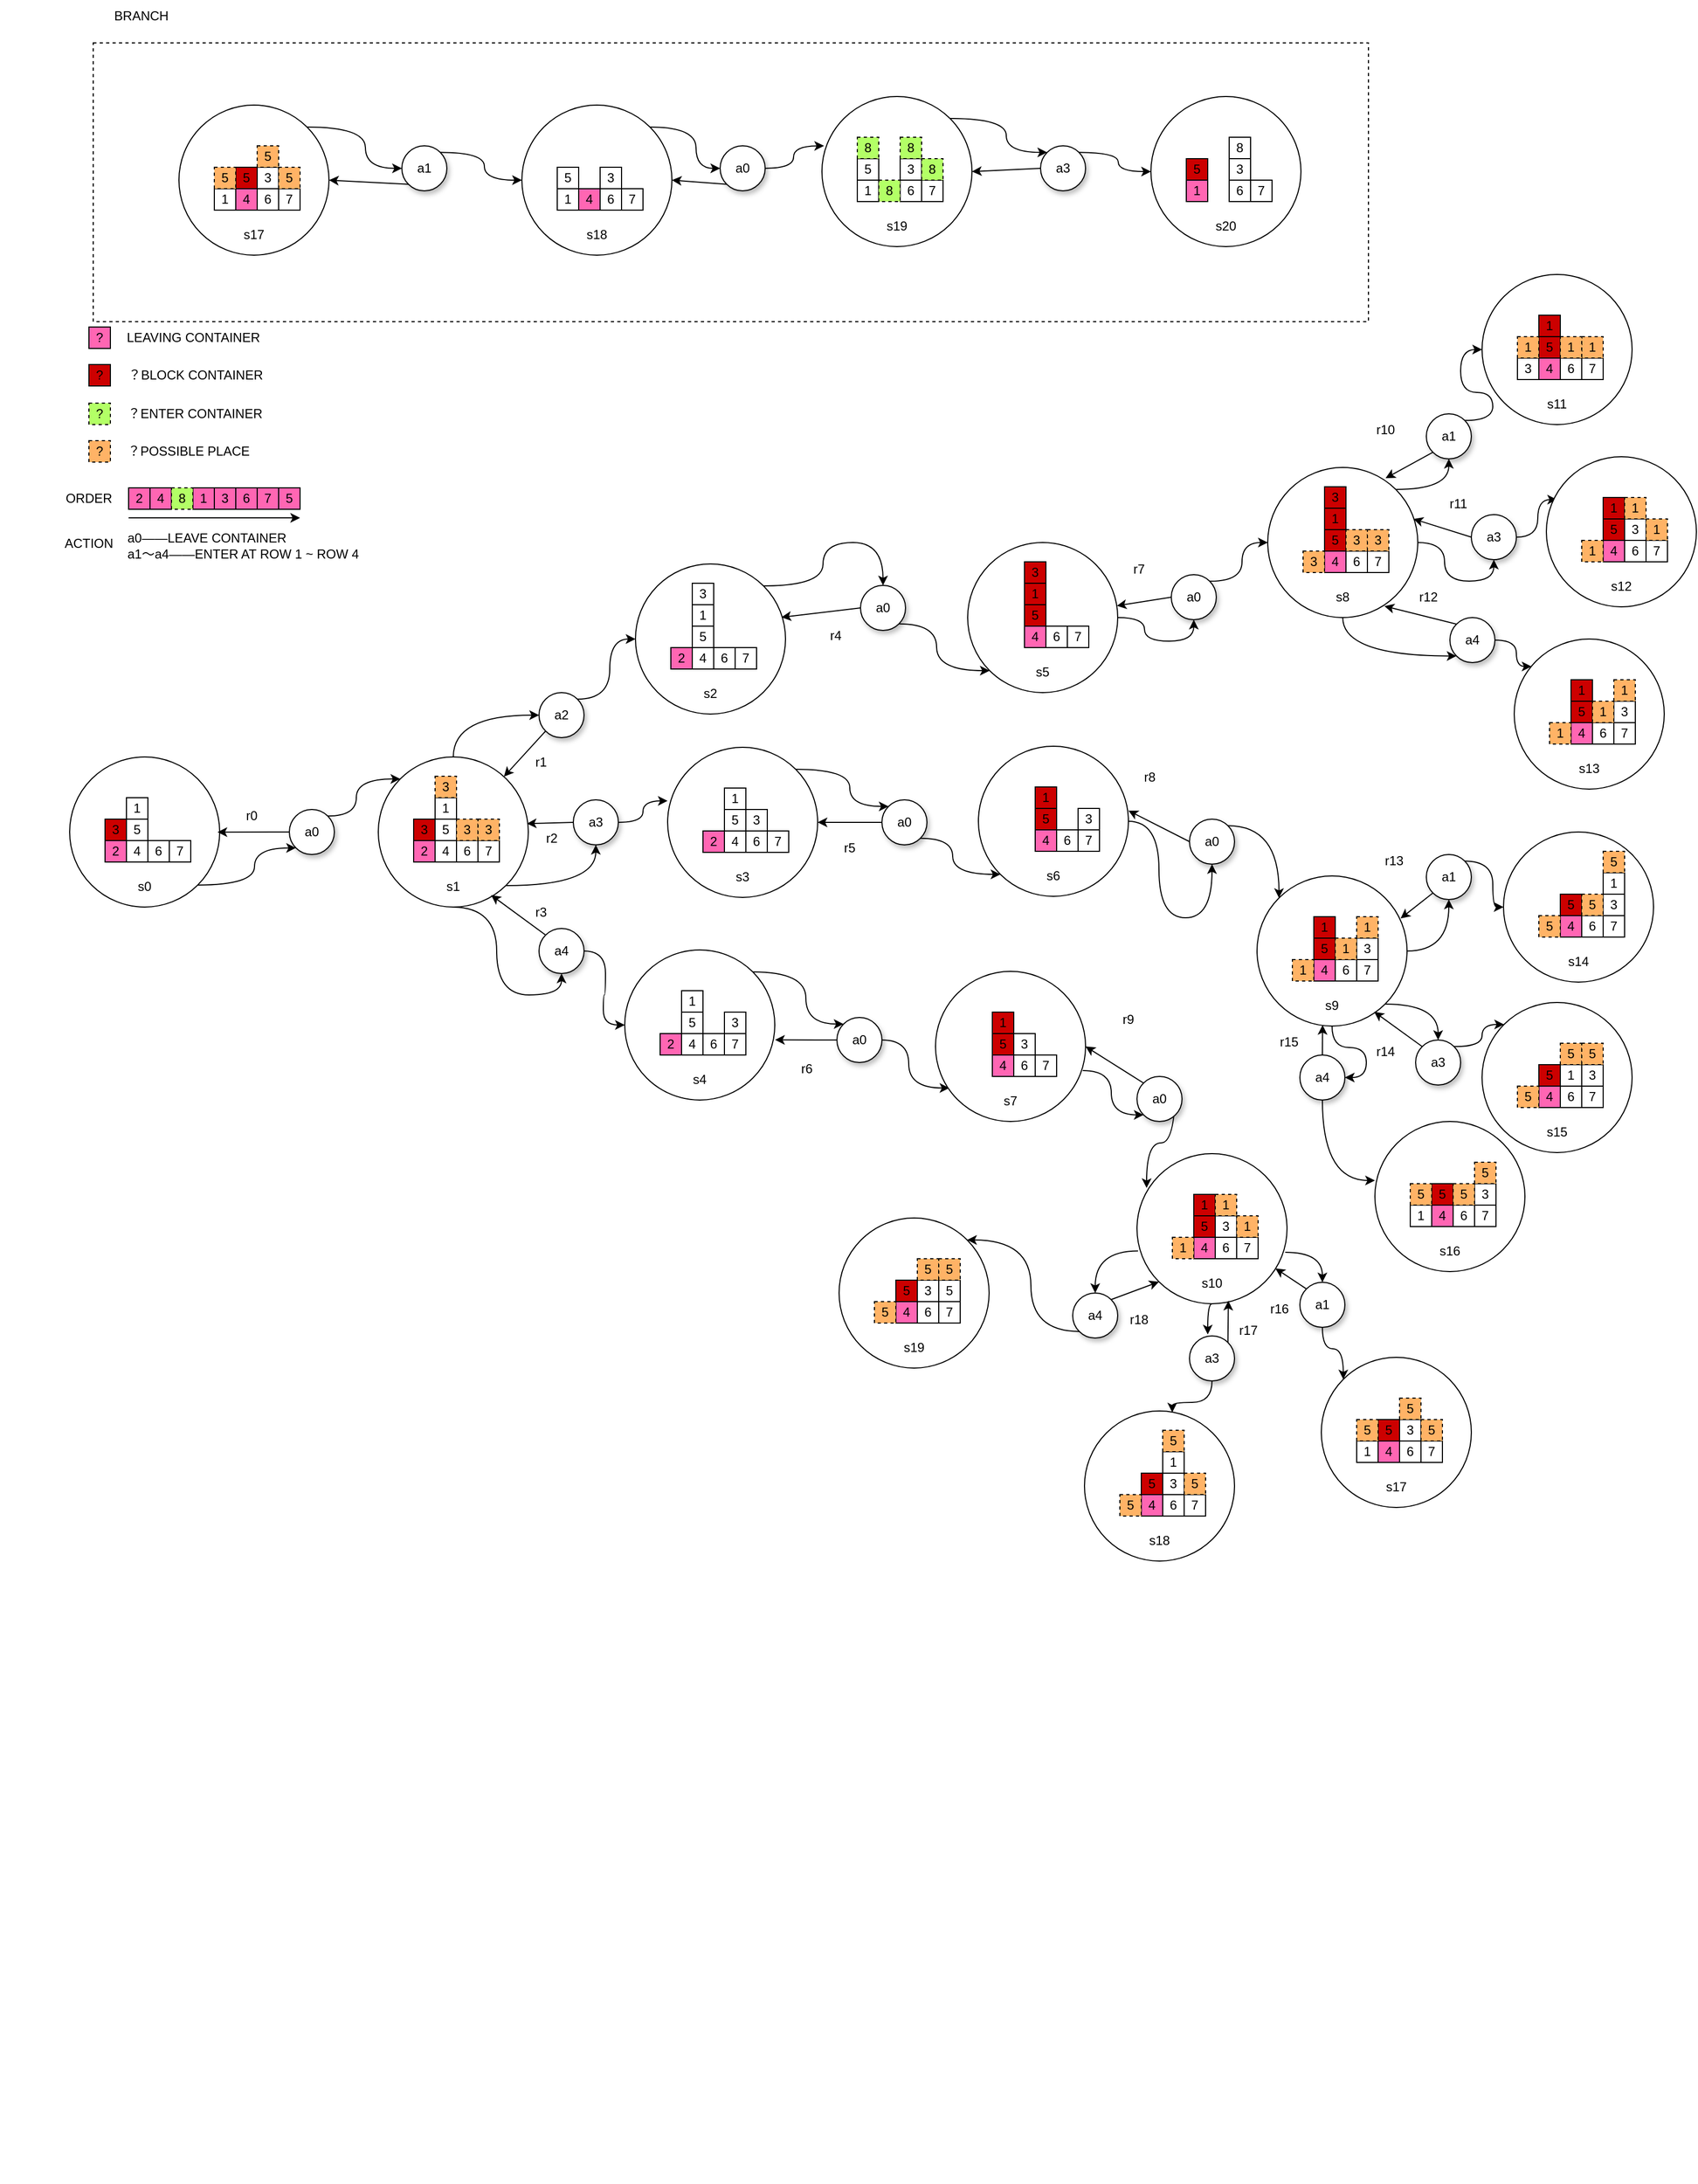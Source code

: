 <mxfile version="15.8.4" type="device"><diagram id="up4s39hT9zIZXMJFWdsK" name="Page-1"><mxGraphModel dx="1422" dy="754" grid="1" gridSize="10" guides="1" tooltips="1" connect="1" arrows="1" fold="1" page="1" pageScale="1" pageWidth="827" pageHeight="1169" math="0" shadow="0"><root><mxCell id="0"/><mxCell id="1" parent="0"/><mxCell id="4QZc8eS-dEktk5W1T4Mg-3" value="?" style="rounded=0;whiteSpace=wrap;html=1;fillColor=#FF66B3;" parent="1" vertex="1"><mxGeometry x="357" y="529" width="20" height="20" as="geometry"/></mxCell><mxCell id="4QZc8eS-dEktk5W1T4Mg-4" value="?" style="rounded=0;whiteSpace=wrap;html=1;fillColor=#CC0000;" parent="1" vertex="1"><mxGeometry x="357" y="564" width="20" height="20" as="geometry"/></mxCell><mxCell id="4QZc8eS-dEktk5W1T4Mg-5" value="LEAVING CONTAINER" style="text;html=1;strokeColor=none;fillColor=none;align=center;verticalAlign=middle;whiteSpace=wrap;rounded=0;" parent="1" vertex="1"><mxGeometry x="369" y="524" width="171" height="30" as="geometry"/></mxCell><mxCell id="4QZc8eS-dEktk5W1T4Mg-6" value="？BLOCK CONTAINER" style="text;html=1;strokeColor=none;fillColor=none;align=center;verticalAlign=middle;whiteSpace=wrap;rounded=0;" parent="1" vertex="1"><mxGeometry x="371" y="559" width="171" height="30" as="geometry"/></mxCell><mxCell id="4QZc8eS-dEktk5W1T4Mg-7" value="?" style="rounded=0;whiteSpace=wrap;html=1;fillColor=#B3FF66;dashed=1;" parent="1" vertex="1"><mxGeometry x="357" y="600" width="20" height="20" as="geometry"/></mxCell><mxCell id="4QZc8eS-dEktk5W1T4Mg-8" value="？ENTER CONTAINER" style="text;html=1;strokeColor=none;fillColor=none;align=center;verticalAlign=middle;whiteSpace=wrap;rounded=0;" parent="1" vertex="1"><mxGeometry x="373" y="595" width="166" height="30" as="geometry"/></mxCell><mxCell id="4QZc8eS-dEktk5W1T4Mg-9" value="" style="group" parent="1" vertex="1" connectable="0"><mxGeometry x="339" y="930" width="1047" height="1330" as="geometry"/></mxCell><mxCell id="4QZc8eS-dEktk5W1T4Mg-10" value="" style="ellipse;whiteSpace=wrap;html=1;aspect=fixed;" parent="4QZc8eS-dEktk5W1T4Mg-9" vertex="1"><mxGeometry width="140" height="140" as="geometry"/></mxCell><mxCell id="4QZc8eS-dEktk5W1T4Mg-11" value="2" style="rounded=0;whiteSpace=wrap;html=1;fillColor=#FF66B3;" parent="4QZc8eS-dEktk5W1T4Mg-9" vertex="1"><mxGeometry x="33" y="78" width="20" height="20" as="geometry"/></mxCell><mxCell id="4QZc8eS-dEktk5W1T4Mg-12" value="4" style="rounded=0;whiteSpace=wrap;html=1;" parent="4QZc8eS-dEktk5W1T4Mg-9" vertex="1"><mxGeometry x="53" y="78" width="20" height="20" as="geometry"/></mxCell><mxCell id="4QZc8eS-dEktk5W1T4Mg-13" value="6" style="rounded=0;whiteSpace=wrap;html=1;" parent="4QZc8eS-dEktk5W1T4Mg-9" vertex="1"><mxGeometry x="73" y="78" width="20" height="20" as="geometry"/></mxCell><mxCell id="4QZc8eS-dEktk5W1T4Mg-14" value="7" style="rounded=0;whiteSpace=wrap;html=1;" parent="4QZc8eS-dEktk5W1T4Mg-9" vertex="1"><mxGeometry x="93" y="78" width="20" height="20" as="geometry"/></mxCell><mxCell id="4QZc8eS-dEktk5W1T4Mg-15" value="3" style="rounded=0;whiteSpace=wrap;html=1;fillColor=#CC0000;" parent="4QZc8eS-dEktk5W1T4Mg-9" vertex="1"><mxGeometry x="33" y="58" width="20" height="20" as="geometry"/></mxCell><mxCell id="4QZc8eS-dEktk5W1T4Mg-16" value="5" style="rounded=0;whiteSpace=wrap;html=1;" parent="4QZc8eS-dEktk5W1T4Mg-9" vertex="1"><mxGeometry x="53" y="58" width="20" height="20" as="geometry"/></mxCell><mxCell id="4QZc8eS-dEktk5W1T4Mg-17" value="1" style="rounded=0;whiteSpace=wrap;html=1;" parent="4QZc8eS-dEktk5W1T4Mg-9" vertex="1"><mxGeometry x="53" y="38" width="20" height="20" as="geometry"/></mxCell><mxCell id="4QZc8eS-dEktk5W1T4Mg-18" value="s0" style="text;html=1;strokeColor=none;fillColor=none;align=center;verticalAlign=middle;whiteSpace=wrap;rounded=0;" parent="4QZc8eS-dEktk5W1T4Mg-9" vertex="1"><mxGeometry x="40" y="106" width="60" height="30" as="geometry"/></mxCell><mxCell id="4QZc8eS-dEktk5W1T4Mg-425" value="" style="group" parent="4QZc8eS-dEktk5W1T4Mg-9" vertex="1" connectable="0"><mxGeometry x="422" y="-608" width="140" height="140" as="geometry"/></mxCell><mxCell id="4QZc8eS-dEktk5W1T4Mg-376" value="" style="ellipse;whiteSpace=wrap;html=1;aspect=fixed;" parent="4QZc8eS-dEktk5W1T4Mg-425" vertex="1"><mxGeometry width="140" height="140" as="geometry"/></mxCell><mxCell id="4QZc8eS-dEktk5W1T4Mg-377" value="4" style="rounded=0;whiteSpace=wrap;html=1;fillColor=#FF66B3;" parent="4QZc8eS-dEktk5W1T4Mg-425" vertex="1"><mxGeometry x="53" y="78" width="20" height="20" as="geometry"/></mxCell><mxCell id="4QZc8eS-dEktk5W1T4Mg-378" value="6" style="rounded=0;whiteSpace=wrap;html=1;" parent="4QZc8eS-dEktk5W1T4Mg-425" vertex="1"><mxGeometry x="73" y="78" width="20" height="20" as="geometry"/></mxCell><mxCell id="4QZc8eS-dEktk5W1T4Mg-379" value="7" style="rounded=0;whiteSpace=wrap;html=1;" parent="4QZc8eS-dEktk5W1T4Mg-425" vertex="1"><mxGeometry x="93" y="78" width="20" height="20" as="geometry"/></mxCell><mxCell id="4QZc8eS-dEktk5W1T4Mg-381" value="1" style="rounded=0;whiteSpace=wrap;html=1;fillColor=#FFFFFF;" parent="4QZc8eS-dEktk5W1T4Mg-425" vertex="1"><mxGeometry x="33" y="78" width="20" height="20" as="geometry"/></mxCell><mxCell id="4QZc8eS-dEktk5W1T4Mg-382" value="s18" style="text;html=1;strokeColor=none;fillColor=none;align=center;verticalAlign=middle;whiteSpace=wrap;rounded=0;" parent="4QZc8eS-dEktk5W1T4Mg-425" vertex="1"><mxGeometry x="40" y="106" width="60" height="30" as="geometry"/></mxCell><mxCell id="4QZc8eS-dEktk5W1T4Mg-383" value="3" style="rounded=0;whiteSpace=wrap;html=1;fillColor=#FFFFFF;" parent="4QZc8eS-dEktk5W1T4Mg-425" vertex="1"><mxGeometry x="73" y="58" width="20" height="20" as="geometry"/></mxCell><mxCell id="4QZc8eS-dEktk5W1T4Mg-384" value="5" style="rounded=0;whiteSpace=wrap;html=1;fillColor=#FFFFFF;" parent="4QZc8eS-dEktk5W1T4Mg-425" vertex="1"><mxGeometry x="33" y="58" width="20" height="20" as="geometry"/></mxCell><mxCell id="4QZc8eS-dEktk5W1T4Mg-393" value="" style="ellipse;whiteSpace=wrap;html=1;aspect=fixed;" parent="4QZc8eS-dEktk5W1T4Mg-9" vertex="1"><mxGeometry x="702" y="-616" width="140" height="140" as="geometry"/></mxCell><mxCell id="4QZc8eS-dEktk5W1T4Mg-395" value="6" style="rounded=0;whiteSpace=wrap;html=1;" parent="4QZc8eS-dEktk5W1T4Mg-9" vertex="1"><mxGeometry x="775" y="-538" width="20" height="20" as="geometry"/></mxCell><mxCell id="4QZc8eS-dEktk5W1T4Mg-396" value="7" style="rounded=0;whiteSpace=wrap;html=1;" parent="4QZc8eS-dEktk5W1T4Mg-9" vertex="1"><mxGeometry x="795" y="-538" width="20" height="20" as="geometry"/></mxCell><mxCell id="4QZc8eS-dEktk5W1T4Mg-397" value="1" style="rounded=0;whiteSpace=wrap;html=1;fillColor=#FFFFFF;" parent="4QZc8eS-dEktk5W1T4Mg-9" vertex="1"><mxGeometry x="735" y="-538" width="20" height="20" as="geometry"/></mxCell><mxCell id="4QZc8eS-dEktk5W1T4Mg-398" value="s19" style="text;html=1;strokeColor=none;fillColor=none;align=center;verticalAlign=middle;whiteSpace=wrap;rounded=0;" parent="4QZc8eS-dEktk5W1T4Mg-9" vertex="1"><mxGeometry x="742" y="-510" width="60" height="30" as="geometry"/></mxCell><mxCell id="4QZc8eS-dEktk5W1T4Mg-399" value="3" style="rounded=0;whiteSpace=wrap;html=1;fillColor=#FFFFFF;" parent="4QZc8eS-dEktk5W1T4Mg-9" vertex="1"><mxGeometry x="775" y="-558" width="20" height="20" as="geometry"/></mxCell><mxCell id="4QZc8eS-dEktk5W1T4Mg-400" value="5" style="rounded=0;whiteSpace=wrap;html=1;fillColor=#FFFFFF;" parent="4QZc8eS-dEktk5W1T4Mg-9" vertex="1"><mxGeometry x="735" y="-558" width="20" height="20" as="geometry"/></mxCell><mxCell id="4QZc8eS-dEktk5W1T4Mg-401" value="8" style="rounded=0;whiteSpace=wrap;html=1;fillColor=#B3FF66;dashed=1;" parent="4QZc8eS-dEktk5W1T4Mg-9" vertex="1"><mxGeometry x="735" y="-578" width="20" height="20" as="geometry"/></mxCell><mxCell id="4QZc8eS-dEktk5W1T4Mg-402" value="8" style="rounded=0;whiteSpace=wrap;html=1;fillColor=#B3FF66;dashed=1;" parent="4QZc8eS-dEktk5W1T4Mg-9" vertex="1"><mxGeometry x="755" y="-538" width="20" height="20" as="geometry"/></mxCell><mxCell id="4QZc8eS-dEktk5W1T4Mg-403" value="8" style="rounded=0;whiteSpace=wrap;html=1;fillColor=#B3FF66;dashed=1;" parent="4QZc8eS-dEktk5W1T4Mg-9" vertex="1"><mxGeometry x="775" y="-578" width="20" height="20" as="geometry"/></mxCell><mxCell id="4QZc8eS-dEktk5W1T4Mg-404" value="8" style="rounded=0;whiteSpace=wrap;html=1;fillColor=#B3FF66;dashed=1;" parent="4QZc8eS-dEktk5W1T4Mg-9" vertex="1"><mxGeometry x="795" y="-558" width="20" height="20" as="geometry"/></mxCell><mxCell id="4QZc8eS-dEktk5W1T4Mg-405" style="edgeStyle=orthogonalEdgeStyle;curved=1;rounded=0;orthogonalLoop=1;jettySize=auto;html=1;exitX=1;exitY=0.5;exitDx=0;exitDy=0;entryX=0.014;entryY=0.329;entryDx=0;entryDy=0;entryPerimeter=0;" parent="4QZc8eS-dEktk5W1T4Mg-9" source="4QZc8eS-dEktk5W1T4Mg-389" target="4QZc8eS-dEktk5W1T4Mg-393" edge="1"><mxGeometry relative="1" as="geometry"/></mxCell><mxCell id="4QZc8eS-dEktk5W1T4Mg-424" value="" style="group" parent="4QZc8eS-dEktk5W1T4Mg-9" vertex="1" connectable="0"><mxGeometry x="102" y="-616" width="1047" height="148" as="geometry"/></mxCell><mxCell id="4QZc8eS-dEktk5W1T4Mg-370" value="a1" style="ellipse;whiteSpace=wrap;html=1;aspect=fixed;fillColor=#FFFFFF;shadow=1;" parent="4QZc8eS-dEktk5W1T4Mg-424" vertex="1"><mxGeometry x="208" y="46" width="42" height="42" as="geometry"/></mxCell><mxCell id="4QZc8eS-dEktk5W1T4Mg-372" style="edgeStyle=orthogonalEdgeStyle;curved=1;rounded=0;orthogonalLoop=1;jettySize=auto;html=1;exitX=1;exitY=0;exitDx=0;exitDy=0;entryX=0;entryY=0.5;entryDx=0;entryDy=0;" parent="4QZc8eS-dEktk5W1T4Mg-424" source="4QZc8eS-dEktk5W1T4Mg-359" target="4QZc8eS-dEktk5W1T4Mg-370" edge="1"><mxGeometry relative="1" as="geometry"/></mxCell><mxCell id="4QZc8eS-dEktk5W1T4Mg-389" value="a0" style="ellipse;whiteSpace=wrap;html=1;aspect=fixed;fillColor=#FFFFFF;shadow=1;" parent="4QZc8eS-dEktk5W1T4Mg-424" vertex="1"><mxGeometry x="505" y="46" width="42" height="42" as="geometry"/></mxCell><mxCell id="4QZc8eS-dEktk5W1T4Mg-406" value="a3" style="ellipse;whiteSpace=wrap;html=1;aspect=fixed;fillColor=#FFFFFF;shadow=1;" parent="4QZc8eS-dEktk5W1T4Mg-424" vertex="1"><mxGeometry x="804" y="46" width="42" height="42" as="geometry"/></mxCell><mxCell id="4QZc8eS-dEktk5W1T4Mg-407" value="" style="group;dashed=1;" parent="4QZc8eS-dEktk5W1T4Mg-424" vertex="1" connectable="0"><mxGeometry x="907" width="140" height="140" as="geometry"/></mxCell><mxCell id="4QZc8eS-dEktk5W1T4Mg-408" value="" style="ellipse;whiteSpace=wrap;html=1;aspect=fixed;" parent="4QZc8eS-dEktk5W1T4Mg-407" vertex="1"><mxGeometry width="140" height="140" as="geometry"/></mxCell><mxCell id="4QZc8eS-dEktk5W1T4Mg-409" value="6" style="rounded=0;whiteSpace=wrap;html=1;" parent="4QZc8eS-dEktk5W1T4Mg-407" vertex="1"><mxGeometry x="73" y="78" width="20" height="20" as="geometry"/></mxCell><mxCell id="4QZc8eS-dEktk5W1T4Mg-410" value="7" style="rounded=0;whiteSpace=wrap;html=1;" parent="4QZc8eS-dEktk5W1T4Mg-407" vertex="1"><mxGeometry x="93" y="78" width="20" height="20" as="geometry"/></mxCell><mxCell id="4QZc8eS-dEktk5W1T4Mg-411" value="1" style="rounded=0;whiteSpace=wrap;html=1;fillColor=#FF66B3;" parent="4QZc8eS-dEktk5W1T4Mg-407" vertex="1"><mxGeometry x="33" y="78" width="20" height="20" as="geometry"/></mxCell><mxCell id="4QZc8eS-dEktk5W1T4Mg-412" value="s20" style="text;html=1;strokeColor=none;fillColor=none;align=center;verticalAlign=middle;whiteSpace=wrap;rounded=0;" parent="4QZc8eS-dEktk5W1T4Mg-407" vertex="1"><mxGeometry x="40" y="106" width="60" height="30" as="geometry"/></mxCell><mxCell id="4QZc8eS-dEktk5W1T4Mg-413" value="3" style="rounded=0;whiteSpace=wrap;html=1;fillColor=#FFFFFF;" parent="4QZc8eS-dEktk5W1T4Mg-407" vertex="1"><mxGeometry x="73" y="58" width="20" height="20" as="geometry"/></mxCell><mxCell id="4QZc8eS-dEktk5W1T4Mg-414" value="5" style="rounded=0;whiteSpace=wrap;html=1;fillColor=#CC0000;" parent="4QZc8eS-dEktk5W1T4Mg-407" vertex="1"><mxGeometry x="33" y="58" width="20" height="20" as="geometry"/></mxCell><mxCell id="4QZc8eS-dEktk5W1T4Mg-417" value="8" style="rounded=0;whiteSpace=wrap;html=1;fillColor=#FFFFFF;" parent="4QZc8eS-dEktk5W1T4Mg-407" vertex="1"><mxGeometry x="73" y="38" width="20" height="20" as="geometry"/></mxCell><mxCell id="4QZc8eS-dEktk5W1T4Mg-422" style="edgeStyle=orthogonalEdgeStyle;curved=1;rounded=0;orthogonalLoop=1;jettySize=auto;html=1;exitX=1;exitY=0;exitDx=0;exitDy=0;" parent="4QZc8eS-dEktk5W1T4Mg-424" source="4QZc8eS-dEktk5W1T4Mg-406" target="4QZc8eS-dEktk5W1T4Mg-408" edge="1"><mxGeometry relative="1" as="geometry"/></mxCell><mxCell id="4QZc8eS-dEktk5W1T4Mg-358" value="" style="group;dashed=1;" parent="4QZc8eS-dEktk5W1T4Mg-424" vertex="1" connectable="0"><mxGeometry y="8" width="140" height="140" as="geometry"/></mxCell><mxCell id="4QZc8eS-dEktk5W1T4Mg-359" value="" style="ellipse;whiteSpace=wrap;html=1;aspect=fixed;" parent="4QZc8eS-dEktk5W1T4Mg-358" vertex="1"><mxGeometry width="140" height="140" as="geometry"/></mxCell><mxCell id="4QZc8eS-dEktk5W1T4Mg-360" value="4" style="rounded=0;whiteSpace=wrap;html=1;fillColor=#FF66B3;" parent="4QZc8eS-dEktk5W1T4Mg-358" vertex="1"><mxGeometry x="53" y="78" width="20" height="20" as="geometry"/></mxCell><mxCell id="4QZc8eS-dEktk5W1T4Mg-361" value="6" style="rounded=0;whiteSpace=wrap;html=1;" parent="4QZc8eS-dEktk5W1T4Mg-358" vertex="1"><mxGeometry x="73" y="78" width="20" height="20" as="geometry"/></mxCell><mxCell id="4QZc8eS-dEktk5W1T4Mg-362" value="7" style="rounded=0;whiteSpace=wrap;html=1;" parent="4QZc8eS-dEktk5W1T4Mg-358" vertex="1"><mxGeometry x="93" y="78" width="20" height="20" as="geometry"/></mxCell><mxCell id="4QZc8eS-dEktk5W1T4Mg-363" value="5" style="rounded=0;whiteSpace=wrap;html=1;fillColor=#CC0000;" parent="4QZc8eS-dEktk5W1T4Mg-358" vertex="1"><mxGeometry x="53" y="58" width="20" height="20" as="geometry"/></mxCell><mxCell id="4QZc8eS-dEktk5W1T4Mg-364" value="1" style="rounded=0;whiteSpace=wrap;html=1;fillColor=#FFFFFF;" parent="4QZc8eS-dEktk5W1T4Mg-358" vertex="1"><mxGeometry x="33" y="78" width="20" height="20" as="geometry"/></mxCell><mxCell id="4QZc8eS-dEktk5W1T4Mg-365" value="s17" style="text;html=1;strokeColor=none;fillColor=none;align=center;verticalAlign=middle;whiteSpace=wrap;rounded=0;" parent="4QZc8eS-dEktk5W1T4Mg-358" vertex="1"><mxGeometry x="40" y="106" width="60" height="30" as="geometry"/></mxCell><mxCell id="4QZc8eS-dEktk5W1T4Mg-366" value="3" style="rounded=0;whiteSpace=wrap;html=1;fillColor=#FFFFFF;" parent="4QZc8eS-dEktk5W1T4Mg-358" vertex="1"><mxGeometry x="73" y="58" width="20" height="20" as="geometry"/></mxCell><mxCell id="4QZc8eS-dEktk5W1T4Mg-367" value="5" style="rounded=0;whiteSpace=wrap;html=1;fillColor=#FFB366;dashed=1;" parent="4QZc8eS-dEktk5W1T4Mg-358" vertex="1"><mxGeometry x="33" y="58" width="20" height="20" as="geometry"/></mxCell><mxCell id="4QZc8eS-dEktk5W1T4Mg-368" value="5" style="rounded=0;whiteSpace=wrap;html=1;fillColor=#FFB366;dashed=1;" parent="4QZc8eS-dEktk5W1T4Mg-358" vertex="1"><mxGeometry x="73" y="38" width="20" height="20" as="geometry"/></mxCell><mxCell id="4QZc8eS-dEktk5W1T4Mg-369" value="5" style="rounded=0;whiteSpace=wrap;html=1;fillColor=#FFB366;dashed=1;" parent="4QZc8eS-dEktk5W1T4Mg-358" vertex="1"><mxGeometry x="93" y="58" width="20" height="20" as="geometry"/></mxCell><mxCell id="4QZc8eS-dEktk5W1T4Mg-374" style="edgeStyle=none;rounded=0;orthogonalLoop=1;jettySize=auto;html=1;exitX=0;exitY=1;exitDx=0;exitDy=0;entryX=1;entryY=0.5;entryDx=0;entryDy=0;" parent="4QZc8eS-dEktk5W1T4Mg-424" source="4QZc8eS-dEktk5W1T4Mg-370" target="4QZc8eS-dEktk5W1T4Mg-359" edge="1"><mxGeometry relative="1" as="geometry"/></mxCell><mxCell id="4QZc8eS-dEktk5W1T4Mg-420" style="edgeStyle=orthogonalEdgeStyle;curved=1;rounded=0;orthogonalLoop=1;jettySize=auto;html=1;exitX=1;exitY=0;exitDx=0;exitDy=0;entryX=0;entryY=0;entryDx=0;entryDy=0;" parent="4QZc8eS-dEktk5W1T4Mg-9" source="4QZc8eS-dEktk5W1T4Mg-393" target="4QZc8eS-dEktk5W1T4Mg-406" edge="1"><mxGeometry relative="1" as="geometry"/></mxCell><mxCell id="4QZc8eS-dEktk5W1T4Mg-391" style="edgeStyle=none;rounded=0;orthogonalLoop=1;jettySize=auto;html=1;exitX=0;exitY=1;exitDx=0;exitDy=0;entryX=1;entryY=0.5;entryDx=0;entryDy=0;" parent="4QZc8eS-dEktk5W1T4Mg-9" source="4QZc8eS-dEktk5W1T4Mg-389" target="4QZc8eS-dEktk5W1T4Mg-376" edge="1"><mxGeometry relative="1" as="geometry"/></mxCell><mxCell id="4QZc8eS-dEktk5W1T4Mg-421" style="edgeStyle=none;rounded=0;orthogonalLoop=1;jettySize=auto;html=1;exitX=0;exitY=0.5;exitDx=0;exitDy=0;entryX=1;entryY=0.5;entryDx=0;entryDy=0;" parent="4QZc8eS-dEktk5W1T4Mg-9" source="4QZc8eS-dEktk5W1T4Mg-406" target="4QZc8eS-dEktk5W1T4Mg-393" edge="1"><mxGeometry relative="1" as="geometry"/></mxCell><mxCell id="4QZc8eS-dEktk5W1T4Mg-388" style="edgeStyle=orthogonalEdgeStyle;curved=1;rounded=0;orthogonalLoop=1;jettySize=auto;html=1;exitX=1;exitY=0;exitDx=0;exitDy=0;" parent="4QZc8eS-dEktk5W1T4Mg-9" source="4QZc8eS-dEktk5W1T4Mg-370" target="4QZc8eS-dEktk5W1T4Mg-376" edge="1"><mxGeometry relative="1" as="geometry"/></mxCell><mxCell id="4QZc8eS-dEktk5W1T4Mg-390" style="edgeStyle=orthogonalEdgeStyle;curved=1;rounded=0;orthogonalLoop=1;jettySize=auto;html=1;exitX=1;exitY=0;exitDx=0;exitDy=0;entryX=0;entryY=0.5;entryDx=0;entryDy=0;" parent="4QZc8eS-dEktk5W1T4Mg-9" source="4QZc8eS-dEktk5W1T4Mg-376" target="4QZc8eS-dEktk5W1T4Mg-389" edge="1"><mxGeometry relative="1" as="geometry"/></mxCell><mxCell id="4QZc8eS-dEktk5W1T4Mg-427" value="" style="rounded=0;whiteSpace=wrap;html=1;dashed=1;fillColor=none;" parent="4QZc8eS-dEktk5W1T4Mg-9" vertex="1"><mxGeometry x="22" y="-666" width="1190" height="260" as="geometry"/></mxCell><mxCell id="4QZc8eS-dEktk5W1T4Mg-19" value="?" style="rounded=0;whiteSpace=wrap;html=1;fillColor=#FFB366;dashed=1;" parent="1" vertex="1"><mxGeometry x="357" y="635" width="20" height="20" as="geometry"/></mxCell><mxCell id="4QZc8eS-dEktk5W1T4Mg-20" value="？POSSIBLE PLACE" style="text;html=1;strokeColor=none;fillColor=none;align=center;verticalAlign=middle;whiteSpace=wrap;rounded=0;" parent="1" vertex="1"><mxGeometry x="367" y="630" width="166" height="30" as="geometry"/></mxCell><mxCell id="4QZc8eS-dEktk5W1T4Mg-21" value="" style="group;dashed=1;" parent="1" vertex="1" connectable="0"><mxGeometry x="627" y="930" width="140" height="140" as="geometry"/></mxCell><mxCell id="4QZc8eS-dEktk5W1T4Mg-22" value="" style="ellipse;whiteSpace=wrap;html=1;aspect=fixed;" parent="4QZc8eS-dEktk5W1T4Mg-21" vertex="1"><mxGeometry width="140" height="140" as="geometry"/></mxCell><mxCell id="4QZc8eS-dEktk5W1T4Mg-23" value="2" style="rounded=0;whiteSpace=wrap;html=1;fillColor=#FF66B3;" parent="4QZc8eS-dEktk5W1T4Mg-21" vertex="1"><mxGeometry x="33" y="78" width="20" height="20" as="geometry"/></mxCell><mxCell id="4QZc8eS-dEktk5W1T4Mg-24" value="4" style="rounded=0;whiteSpace=wrap;html=1;" parent="4QZc8eS-dEktk5W1T4Mg-21" vertex="1"><mxGeometry x="53" y="78" width="20" height="20" as="geometry"/></mxCell><mxCell id="4QZc8eS-dEktk5W1T4Mg-25" value="6" style="rounded=0;whiteSpace=wrap;html=1;" parent="4QZc8eS-dEktk5W1T4Mg-21" vertex="1"><mxGeometry x="73" y="78" width="20" height="20" as="geometry"/></mxCell><mxCell id="4QZc8eS-dEktk5W1T4Mg-26" value="7" style="rounded=0;whiteSpace=wrap;html=1;" parent="4QZc8eS-dEktk5W1T4Mg-21" vertex="1"><mxGeometry x="93" y="78" width="20" height="20" as="geometry"/></mxCell><mxCell id="4QZc8eS-dEktk5W1T4Mg-27" value="3" style="rounded=0;whiteSpace=wrap;html=1;fillColor=#CC0000;" parent="4QZc8eS-dEktk5W1T4Mg-21" vertex="1"><mxGeometry x="33" y="58" width="20" height="20" as="geometry"/></mxCell><mxCell id="4QZc8eS-dEktk5W1T4Mg-28" value="5" style="rounded=0;whiteSpace=wrap;html=1;" parent="4QZc8eS-dEktk5W1T4Mg-21" vertex="1"><mxGeometry x="53" y="58" width="20" height="20" as="geometry"/></mxCell><mxCell id="4QZc8eS-dEktk5W1T4Mg-29" value="1" style="rounded=0;whiteSpace=wrap;html=1;" parent="4QZc8eS-dEktk5W1T4Mg-21" vertex="1"><mxGeometry x="53" y="38" width="20" height="20" as="geometry"/></mxCell><mxCell id="4QZc8eS-dEktk5W1T4Mg-30" value="s1" style="text;html=1;strokeColor=none;fillColor=none;align=center;verticalAlign=middle;whiteSpace=wrap;rounded=0;" parent="4QZc8eS-dEktk5W1T4Mg-21" vertex="1"><mxGeometry x="40" y="106" width="60" height="30" as="geometry"/></mxCell><mxCell id="4QZc8eS-dEktk5W1T4Mg-31" value="3" style="rounded=0;whiteSpace=wrap;html=1;fillColor=#FFB366;dashed=1;" parent="4QZc8eS-dEktk5W1T4Mg-21" vertex="1"><mxGeometry x="53" y="18" width="20" height="20" as="geometry"/></mxCell><mxCell id="4QZc8eS-dEktk5W1T4Mg-32" value="3" style="rounded=0;whiteSpace=wrap;html=1;fillColor=#FFB366;dashed=1;" parent="4QZc8eS-dEktk5W1T4Mg-21" vertex="1"><mxGeometry x="73" y="58" width="20" height="20" as="geometry"/></mxCell><mxCell id="4QZc8eS-dEktk5W1T4Mg-33" value="3" style="rounded=0;whiteSpace=wrap;html=1;fillColor=#FFB366;dashed=1;" parent="4QZc8eS-dEktk5W1T4Mg-21" vertex="1"><mxGeometry x="93" y="58" width="20" height="20" as="geometry"/></mxCell><mxCell id="4QZc8eS-dEktk5W1T4Mg-34" value="ORDER" style="text;html=1;strokeColor=none;fillColor=none;align=center;verticalAlign=middle;whiteSpace=wrap;rounded=0;" parent="1" vertex="1"><mxGeometry x="274" y="674" width="166" height="30" as="geometry"/></mxCell><mxCell id="4QZc8eS-dEktk5W1T4Mg-35" value="2" style="rounded=0;whiteSpace=wrap;html=1;fillColor=#FF66B3;" parent="1" vertex="1"><mxGeometry x="394" y="679" width="20" height="20" as="geometry"/></mxCell><mxCell id="4QZc8eS-dEktk5W1T4Mg-36" value="4" style="rounded=0;whiteSpace=wrap;html=1;fillColor=#FF66B3;" parent="1" vertex="1"><mxGeometry x="414" y="679" width="20" height="20" as="geometry"/></mxCell><mxCell id="4QZc8eS-dEktk5W1T4Mg-37" value="1" style="rounded=0;whiteSpace=wrap;html=1;fillColor=#FF66B3;" parent="1" vertex="1"><mxGeometry x="454" y="679" width="20" height="20" as="geometry"/></mxCell><mxCell id="4QZc8eS-dEktk5W1T4Mg-38" value="3" style="rounded=0;whiteSpace=wrap;html=1;fillColor=#FF66B3;" parent="1" vertex="1"><mxGeometry x="474" y="679" width="20" height="20" as="geometry"/></mxCell><mxCell id="4QZc8eS-dEktk5W1T4Mg-39" value="6" style="rounded=0;whiteSpace=wrap;html=1;fillColor=#FF66B3;" parent="1" vertex="1"><mxGeometry x="494" y="679" width="20" height="20" as="geometry"/></mxCell><mxCell id="4QZc8eS-dEktk5W1T4Mg-40" value="7" style="rounded=0;whiteSpace=wrap;html=1;fillColor=#FF66B3;" parent="1" vertex="1"><mxGeometry x="514" y="679" width="20" height="20" as="geometry"/></mxCell><mxCell id="4QZc8eS-dEktk5W1T4Mg-41" value="5" style="rounded=0;whiteSpace=wrap;html=1;fillColor=#FF66B3;" parent="1" vertex="1"><mxGeometry x="534" y="679" width="20" height="20" as="geometry"/></mxCell><mxCell id="4QZc8eS-dEktk5W1T4Mg-42" value="" style="endArrow=classic;html=1;rounded=0;" parent="1" edge="1"><mxGeometry width="50" height="50" relative="1" as="geometry"><mxPoint x="394" y="707" as="sourcePoint"/><mxPoint x="554" y="707" as="targetPoint"/></mxGeometry></mxCell><mxCell id="4QZc8eS-dEktk5W1T4Mg-43" value="8" style="rounded=0;whiteSpace=wrap;html=1;fillColor=#B3FF66;dashed=1;" parent="1" vertex="1"><mxGeometry x="434" y="679" width="20" height="20" as="geometry"/></mxCell><mxCell id="4QZc8eS-dEktk5W1T4Mg-44" style="edgeStyle=orthogonalEdgeStyle;curved=1;rounded=0;orthogonalLoop=1;jettySize=auto;html=1;exitX=1;exitY=0;exitDx=0;exitDy=0;entryX=0;entryY=0;entryDx=0;entryDy=0;" parent="1" source="4QZc8eS-dEktk5W1T4Mg-46" target="4QZc8eS-dEktk5W1T4Mg-22" edge="1"><mxGeometry relative="1" as="geometry"/></mxCell><mxCell id="4QZc8eS-dEktk5W1T4Mg-45" style="edgeStyle=orthogonalEdgeStyle;curved=1;rounded=0;orthogonalLoop=1;jettySize=auto;html=1;exitX=0;exitY=0.5;exitDx=0;exitDy=0;" parent="1" source="4QZc8eS-dEktk5W1T4Mg-46" edge="1"><mxGeometry relative="1" as="geometry"><mxPoint x="477" y="1000.103" as="targetPoint"/></mxGeometry></mxCell><mxCell id="4QZc8eS-dEktk5W1T4Mg-46" value="a0" style="ellipse;whiteSpace=wrap;html=1;aspect=fixed;fillColor=#FFFFFF;shadow=1;" parent="1" vertex="1"><mxGeometry x="544" y="979" width="42" height="42" as="geometry"/></mxCell><mxCell id="4QZc8eS-dEktk5W1T4Mg-47" style="edgeStyle=orthogonalEdgeStyle;curved=1;rounded=0;orthogonalLoop=1;jettySize=auto;html=1;exitX=1;exitY=1;exitDx=0;exitDy=0;entryX=0;entryY=1;entryDx=0;entryDy=0;" parent="1" source="4QZc8eS-dEktk5W1T4Mg-10" target="4QZc8eS-dEktk5W1T4Mg-46" edge="1"><mxGeometry relative="1" as="geometry"/></mxCell><mxCell id="4QZc8eS-dEktk5W1T4Mg-48" value="r0" style="text;html=1;strokeColor=none;fillColor=none;align=center;verticalAlign=middle;whiteSpace=wrap;rounded=0;" parent="1" vertex="1"><mxGeometry x="479" y="970" width="60" height="30" as="geometry"/></mxCell><mxCell id="4QZc8eS-dEktk5W1T4Mg-49" style="edgeStyle=none;rounded=0;orthogonalLoop=1;jettySize=auto;html=1;exitX=0;exitY=1;exitDx=0;exitDy=0;" parent="1" source="4QZc8eS-dEktk5W1T4Mg-51" target="4QZc8eS-dEktk5W1T4Mg-22" edge="1"><mxGeometry relative="1" as="geometry"/></mxCell><mxCell id="4QZc8eS-dEktk5W1T4Mg-50" style="edgeStyle=orthogonalEdgeStyle;curved=1;orthogonalLoop=1;jettySize=auto;html=1;exitX=1;exitY=0;exitDx=0;exitDy=0;" parent="1" source="4QZc8eS-dEktk5W1T4Mg-51" target="4QZc8eS-dEktk5W1T4Mg-66" edge="1"><mxGeometry relative="1" as="geometry"/></mxCell><mxCell id="4QZc8eS-dEktk5W1T4Mg-51" value="a2" style="ellipse;whiteSpace=wrap;html=1;aspect=fixed;fillColor=#FFFFFF;shadow=1;" parent="1" vertex="1"><mxGeometry x="777" y="870" width="42" height="42" as="geometry"/></mxCell><mxCell id="4QZc8eS-dEktk5W1T4Mg-52" style="edgeStyle=none;orthogonalLoop=1;jettySize=auto;html=1;exitX=0;exitY=0.5;exitDx=0;exitDy=0;entryX=0.99;entryY=0.444;entryDx=0;entryDy=0;entryPerimeter=0;" parent="1" source="4QZc8eS-dEktk5W1T4Mg-54" target="4QZc8eS-dEktk5W1T4Mg-22" edge="1"><mxGeometry relative="1" as="geometry"/></mxCell><mxCell id="4QZc8eS-dEktk5W1T4Mg-53" style="edgeStyle=orthogonalEdgeStyle;curved=1;orthogonalLoop=1;jettySize=auto;html=1;exitX=1;exitY=0.5;exitDx=0;exitDy=0;entryX=0;entryY=0.357;entryDx=0;entryDy=0;entryPerimeter=0;" parent="1" source="4QZc8eS-dEktk5W1T4Mg-54" target="4QZc8eS-dEktk5W1T4Mg-76" edge="1"><mxGeometry relative="1" as="geometry"/></mxCell><mxCell id="4QZc8eS-dEktk5W1T4Mg-54" value="a3" style="ellipse;whiteSpace=wrap;html=1;aspect=fixed;fillColor=#FFFFFF;shadow=1;" parent="1" vertex="1"><mxGeometry x="809" y="970" width="42" height="42" as="geometry"/></mxCell><mxCell id="4QZc8eS-dEktk5W1T4Mg-55" style="edgeStyle=none;orthogonalLoop=1;jettySize=auto;html=1;exitX=0;exitY=0;exitDx=0;exitDy=0;entryX=0.752;entryY=0.92;entryDx=0;entryDy=0;entryPerimeter=0;" parent="1" source="4QZc8eS-dEktk5W1T4Mg-57" target="4QZc8eS-dEktk5W1T4Mg-22" edge="1"><mxGeometry relative="1" as="geometry"/></mxCell><mxCell id="4QZc8eS-dEktk5W1T4Mg-56" style="edgeStyle=orthogonalEdgeStyle;curved=1;orthogonalLoop=1;jettySize=auto;html=1;exitX=1;exitY=0.5;exitDx=0;exitDy=0;entryX=0;entryY=0.5;entryDx=0;entryDy=0;" parent="1" source="4QZc8eS-dEktk5W1T4Mg-57" target="4QZc8eS-dEktk5W1T4Mg-86" edge="1"><mxGeometry relative="1" as="geometry"/></mxCell><mxCell id="4QZc8eS-dEktk5W1T4Mg-57" value="a4" style="ellipse;whiteSpace=wrap;html=1;aspect=fixed;fillColor=#FFFFFF;shadow=1;" parent="1" vertex="1"><mxGeometry x="777" y="1090" width="42" height="42" as="geometry"/></mxCell><mxCell id="4QZc8eS-dEktk5W1T4Mg-58" value="&lt;div&gt;&lt;span&gt;a0——LEAVE CONTAINER&lt;/span&gt;&lt;/div&gt;a1～a4——ENTER AT ROW 1 ~ ROW 4" style="text;html=1;strokeColor=none;fillColor=none;align=left;verticalAlign=middle;whiteSpace=wrap;rounded=0;" parent="1" vertex="1"><mxGeometry x="391" y="718" width="219" height="30" as="geometry"/></mxCell><mxCell id="4QZc8eS-dEktk5W1T4Mg-59" style="edgeStyle=orthogonalEdgeStyle;curved=1;rounded=0;orthogonalLoop=1;jettySize=auto;html=1;exitX=0.5;exitY=0;exitDx=0;exitDy=0;entryX=0;entryY=0.5;entryDx=0;entryDy=0;" parent="1" source="4QZc8eS-dEktk5W1T4Mg-22" target="4QZc8eS-dEktk5W1T4Mg-51" edge="1"><mxGeometry relative="1" as="geometry"/></mxCell><mxCell id="4QZc8eS-dEktk5W1T4Mg-60" style="edgeStyle=orthogonalEdgeStyle;curved=1;orthogonalLoop=1;jettySize=auto;html=1;entryX=0.5;entryY=1;entryDx=0;entryDy=0;" parent="1" source="4QZc8eS-dEktk5W1T4Mg-22" target="4QZc8eS-dEktk5W1T4Mg-54" edge="1"><mxGeometry relative="1" as="geometry"><mxPoint x="762" y="1030" as="sourcePoint"/><Array as="points"><mxPoint x="830" y="1050"/></Array></mxGeometry></mxCell><mxCell id="4QZc8eS-dEktk5W1T4Mg-61" style="edgeStyle=orthogonalEdgeStyle;curved=1;orthogonalLoop=1;jettySize=auto;html=1;entryX=0.5;entryY=1;entryDx=0;entryDy=0;" parent="1" target="4QZc8eS-dEktk5W1T4Mg-57" edge="1"><mxGeometry relative="1" as="geometry"><mxPoint x="697" y="1070" as="sourcePoint"/></mxGeometry></mxCell><mxCell id="4QZc8eS-dEktk5W1T4Mg-62" value="r1" style="text;html=1;strokeColor=none;fillColor=none;align=center;verticalAlign=middle;whiteSpace=wrap;rounded=0;" parent="1" vertex="1"><mxGeometry x="749" y="920" width="60" height="30" as="geometry"/></mxCell><mxCell id="4QZc8eS-dEktk5W1T4Mg-63" value="r2" style="text;html=1;strokeColor=none;fillColor=none;align=center;verticalAlign=middle;whiteSpace=wrap;rounded=0;" parent="1" vertex="1"><mxGeometry x="759" y="991" width="60" height="30" as="geometry"/></mxCell><mxCell id="4QZc8eS-dEktk5W1T4Mg-64" value="r3" style="text;html=1;strokeColor=none;fillColor=none;align=center;verticalAlign=middle;whiteSpace=wrap;rounded=0;" parent="1" vertex="1"><mxGeometry x="749" y="1060" width="60" height="30" as="geometry"/></mxCell><mxCell id="4QZc8eS-dEktk5W1T4Mg-65" value="" style="group;dashed=1;" parent="1" vertex="1" connectable="0"><mxGeometry x="867" y="750" width="140" height="140" as="geometry"/></mxCell><mxCell id="4QZc8eS-dEktk5W1T4Mg-66" value="" style="ellipse;whiteSpace=wrap;html=1;aspect=fixed;" parent="4QZc8eS-dEktk5W1T4Mg-65" vertex="1"><mxGeometry width="140" height="140" as="geometry"/></mxCell><mxCell id="4QZc8eS-dEktk5W1T4Mg-67" value="2" style="rounded=0;whiteSpace=wrap;html=1;fillColor=#FF66B3;" parent="4QZc8eS-dEktk5W1T4Mg-65" vertex="1"><mxGeometry x="33" y="78" width="20" height="20" as="geometry"/></mxCell><mxCell id="4QZc8eS-dEktk5W1T4Mg-68" value="4" style="rounded=0;whiteSpace=wrap;html=1;" parent="4QZc8eS-dEktk5W1T4Mg-65" vertex="1"><mxGeometry x="53" y="78" width="20" height="20" as="geometry"/></mxCell><mxCell id="4QZc8eS-dEktk5W1T4Mg-69" value="6" style="rounded=0;whiteSpace=wrap;html=1;" parent="4QZc8eS-dEktk5W1T4Mg-65" vertex="1"><mxGeometry x="73" y="78" width="20" height="20" as="geometry"/></mxCell><mxCell id="4QZc8eS-dEktk5W1T4Mg-70" value="7" style="rounded=0;whiteSpace=wrap;html=1;" parent="4QZc8eS-dEktk5W1T4Mg-65" vertex="1"><mxGeometry x="93" y="78" width="20" height="20" as="geometry"/></mxCell><mxCell id="4QZc8eS-dEktk5W1T4Mg-71" value="5" style="rounded=0;whiteSpace=wrap;html=1;" parent="4QZc8eS-dEktk5W1T4Mg-65" vertex="1"><mxGeometry x="53" y="58" width="20" height="20" as="geometry"/></mxCell><mxCell id="4QZc8eS-dEktk5W1T4Mg-72" value="1" style="rounded=0;whiteSpace=wrap;html=1;" parent="4QZc8eS-dEktk5W1T4Mg-65" vertex="1"><mxGeometry x="53" y="38" width="20" height="20" as="geometry"/></mxCell><mxCell id="4QZc8eS-dEktk5W1T4Mg-73" value="s2" style="text;html=1;strokeColor=none;fillColor=none;align=center;verticalAlign=middle;whiteSpace=wrap;rounded=0;" parent="4QZc8eS-dEktk5W1T4Mg-65" vertex="1"><mxGeometry x="40" y="106" width="60" height="30" as="geometry"/></mxCell><mxCell id="4QZc8eS-dEktk5W1T4Mg-74" value="3" style="rounded=0;whiteSpace=wrap;html=1;fillColor=#FFFFFF;" parent="4QZc8eS-dEktk5W1T4Mg-65" vertex="1"><mxGeometry x="53" y="18" width="20" height="20" as="geometry"/></mxCell><mxCell id="4QZc8eS-dEktk5W1T4Mg-75" value="" style="group;dashed=1;" parent="1" vertex="1" connectable="0"><mxGeometry x="897" y="921" width="140" height="140" as="geometry"/></mxCell><mxCell id="4QZc8eS-dEktk5W1T4Mg-76" value="" style="ellipse;whiteSpace=wrap;html=1;aspect=fixed;" parent="4QZc8eS-dEktk5W1T4Mg-75" vertex="1"><mxGeometry width="140" height="140" as="geometry"/></mxCell><mxCell id="4QZc8eS-dEktk5W1T4Mg-77" value="2" style="rounded=0;whiteSpace=wrap;html=1;fillColor=#FF66B3;" parent="4QZc8eS-dEktk5W1T4Mg-75" vertex="1"><mxGeometry x="33" y="78" width="20" height="20" as="geometry"/></mxCell><mxCell id="4QZc8eS-dEktk5W1T4Mg-78" value="4" style="rounded=0;whiteSpace=wrap;html=1;" parent="4QZc8eS-dEktk5W1T4Mg-75" vertex="1"><mxGeometry x="53" y="78" width="20" height="20" as="geometry"/></mxCell><mxCell id="4QZc8eS-dEktk5W1T4Mg-79" value="6" style="rounded=0;whiteSpace=wrap;html=1;" parent="4QZc8eS-dEktk5W1T4Mg-75" vertex="1"><mxGeometry x="73" y="78" width="20" height="20" as="geometry"/></mxCell><mxCell id="4QZc8eS-dEktk5W1T4Mg-80" value="7" style="rounded=0;whiteSpace=wrap;html=1;" parent="4QZc8eS-dEktk5W1T4Mg-75" vertex="1"><mxGeometry x="93" y="78" width="20" height="20" as="geometry"/></mxCell><mxCell id="4QZc8eS-dEktk5W1T4Mg-81" value="5" style="rounded=0;whiteSpace=wrap;html=1;" parent="4QZc8eS-dEktk5W1T4Mg-75" vertex="1"><mxGeometry x="53" y="58" width="20" height="20" as="geometry"/></mxCell><mxCell id="4QZc8eS-dEktk5W1T4Mg-82" value="1" style="rounded=0;whiteSpace=wrap;html=1;" parent="4QZc8eS-dEktk5W1T4Mg-75" vertex="1"><mxGeometry x="53" y="38" width="20" height="20" as="geometry"/></mxCell><mxCell id="4QZc8eS-dEktk5W1T4Mg-83" value="s3" style="text;html=1;strokeColor=none;fillColor=none;align=center;verticalAlign=middle;whiteSpace=wrap;rounded=0;" parent="4QZc8eS-dEktk5W1T4Mg-75" vertex="1"><mxGeometry x="40" y="106" width="60" height="30" as="geometry"/></mxCell><mxCell id="4QZc8eS-dEktk5W1T4Mg-84" value="3" style="rounded=0;whiteSpace=wrap;html=1;fillColor=#FFFFFF;" parent="4QZc8eS-dEktk5W1T4Mg-75" vertex="1"><mxGeometry x="73" y="58" width="20" height="20" as="geometry"/></mxCell><mxCell id="4QZc8eS-dEktk5W1T4Mg-85" value="" style="group;dashed=1;" parent="1" vertex="1" connectable="0"><mxGeometry x="857" y="1110" width="140" height="140" as="geometry"/></mxCell><mxCell id="4QZc8eS-dEktk5W1T4Mg-86" value="" style="ellipse;whiteSpace=wrap;html=1;aspect=fixed;" parent="4QZc8eS-dEktk5W1T4Mg-85" vertex="1"><mxGeometry width="140" height="140" as="geometry"/></mxCell><mxCell id="4QZc8eS-dEktk5W1T4Mg-87" value="2" style="rounded=0;whiteSpace=wrap;html=1;fillColor=#FF66B3;" parent="4QZc8eS-dEktk5W1T4Mg-85" vertex="1"><mxGeometry x="33" y="78" width="20" height="20" as="geometry"/></mxCell><mxCell id="4QZc8eS-dEktk5W1T4Mg-88" value="4" style="rounded=0;whiteSpace=wrap;html=1;" parent="4QZc8eS-dEktk5W1T4Mg-85" vertex="1"><mxGeometry x="53" y="78" width="20" height="20" as="geometry"/></mxCell><mxCell id="4QZc8eS-dEktk5W1T4Mg-89" value="6" style="rounded=0;whiteSpace=wrap;html=1;" parent="4QZc8eS-dEktk5W1T4Mg-85" vertex="1"><mxGeometry x="73" y="78" width="20" height="20" as="geometry"/></mxCell><mxCell id="4QZc8eS-dEktk5W1T4Mg-90" value="7" style="rounded=0;whiteSpace=wrap;html=1;" parent="4QZc8eS-dEktk5W1T4Mg-85" vertex="1"><mxGeometry x="93" y="78" width="20" height="20" as="geometry"/></mxCell><mxCell id="4QZc8eS-dEktk5W1T4Mg-91" value="5" style="rounded=0;whiteSpace=wrap;html=1;" parent="4QZc8eS-dEktk5W1T4Mg-85" vertex="1"><mxGeometry x="53" y="58" width="20" height="20" as="geometry"/></mxCell><mxCell id="4QZc8eS-dEktk5W1T4Mg-92" value="1" style="rounded=0;whiteSpace=wrap;html=1;" parent="4QZc8eS-dEktk5W1T4Mg-85" vertex="1"><mxGeometry x="53" y="38" width="20" height="20" as="geometry"/></mxCell><mxCell id="4QZc8eS-dEktk5W1T4Mg-93" value="s4" style="text;html=1;strokeColor=none;fillColor=none;align=center;verticalAlign=middle;whiteSpace=wrap;rounded=0;" parent="4QZc8eS-dEktk5W1T4Mg-85" vertex="1"><mxGeometry x="40" y="106" width="60" height="30" as="geometry"/></mxCell><mxCell id="4QZc8eS-dEktk5W1T4Mg-94" value="3" style="rounded=0;whiteSpace=wrap;html=1;fillColor=#FFFFFF;" parent="4QZc8eS-dEktk5W1T4Mg-85" vertex="1"><mxGeometry x="93" y="58" width="20" height="20" as="geometry"/></mxCell><mxCell id="4QZc8eS-dEktk5W1T4Mg-95" style="edgeStyle=none;orthogonalLoop=1;jettySize=auto;html=1;exitX=0;exitY=0.5;exitDx=0;exitDy=0;entryX=0.973;entryY=0.355;entryDx=0;entryDy=0;entryPerimeter=0;" parent="1" source="4QZc8eS-dEktk5W1T4Mg-97" target="4QZc8eS-dEktk5W1T4Mg-66" edge="1"><mxGeometry relative="1" as="geometry"/></mxCell><mxCell id="4QZc8eS-dEktk5W1T4Mg-96" style="edgeStyle=orthogonalEdgeStyle;curved=1;orthogonalLoop=1;jettySize=auto;html=1;exitX=1;exitY=1;exitDx=0;exitDy=0;entryX=0;entryY=1;entryDx=0;entryDy=0;" parent="1" source="4QZc8eS-dEktk5W1T4Mg-97" target="4QZc8eS-dEktk5W1T4Mg-105" edge="1"><mxGeometry relative="1" as="geometry"/></mxCell><mxCell id="4QZc8eS-dEktk5W1T4Mg-97" value="a0" style="ellipse;whiteSpace=wrap;html=1;aspect=fixed;fillColor=#FFFFFF;shadow=1;" parent="1" vertex="1"><mxGeometry x="1077" y="770" width="42" height="42" as="geometry"/></mxCell><mxCell id="4QZc8eS-dEktk5W1T4Mg-98" style="edgeStyle=none;orthogonalLoop=1;jettySize=auto;html=1;exitX=0;exitY=0.5;exitDx=0;exitDy=0;entryX=1;entryY=0.5;entryDx=0;entryDy=0;" parent="1" source="4QZc8eS-dEktk5W1T4Mg-100" target="4QZc8eS-dEktk5W1T4Mg-76" edge="1"><mxGeometry relative="1" as="geometry"/></mxCell><mxCell id="4QZc8eS-dEktk5W1T4Mg-99" style="edgeStyle=orthogonalEdgeStyle;curved=1;orthogonalLoop=1;jettySize=auto;html=1;exitX=1;exitY=1;exitDx=0;exitDy=0;entryX=0;entryY=1;entryDx=0;entryDy=0;" parent="1" source="4QZc8eS-dEktk5W1T4Mg-100" target="4QZc8eS-dEktk5W1T4Mg-114" edge="1"><mxGeometry relative="1" as="geometry"/></mxCell><mxCell id="4QZc8eS-dEktk5W1T4Mg-100" value="a0" style="ellipse;whiteSpace=wrap;html=1;aspect=fixed;fillColor=#FFFFFF;shadow=1;" parent="1" vertex="1"><mxGeometry x="1097" y="970" width="42" height="42" as="geometry"/></mxCell><mxCell id="4QZc8eS-dEktk5W1T4Mg-101" style="edgeStyle=none;orthogonalLoop=1;jettySize=auto;html=1;exitX=0;exitY=0.5;exitDx=0;exitDy=0;entryX=1.002;entryY=0.599;entryDx=0;entryDy=0;entryPerimeter=0;" parent="1" source="4QZc8eS-dEktk5W1T4Mg-103" target="4QZc8eS-dEktk5W1T4Mg-86" edge="1"><mxGeometry relative="1" as="geometry"/></mxCell><mxCell id="4QZc8eS-dEktk5W1T4Mg-102" style="edgeStyle=orthogonalEdgeStyle;curved=1;orthogonalLoop=1;jettySize=auto;html=1;exitX=1;exitY=0.5;exitDx=0;exitDy=0;entryX=0.092;entryY=0.777;entryDx=0;entryDy=0;entryPerimeter=0;" parent="1" source="4QZc8eS-dEktk5W1T4Mg-103" target="4QZc8eS-dEktk5W1T4Mg-123" edge="1"><mxGeometry relative="1" as="geometry"/></mxCell><mxCell id="4QZc8eS-dEktk5W1T4Mg-103" value="a0" style="ellipse;whiteSpace=wrap;html=1;aspect=fixed;fillColor=#FFFFFF;shadow=1;" parent="1" vertex="1"><mxGeometry x="1055" y="1173" width="42" height="42" as="geometry"/></mxCell><mxCell id="4QZc8eS-dEktk5W1T4Mg-104" value="" style="group;dashed=1;" parent="1" vertex="1" connectable="0"><mxGeometry x="1177" y="730" width="140" height="140" as="geometry"/></mxCell><mxCell id="4QZc8eS-dEktk5W1T4Mg-105" value="" style="ellipse;whiteSpace=wrap;html=1;aspect=fixed;" parent="4QZc8eS-dEktk5W1T4Mg-104" vertex="1"><mxGeometry width="140" height="140" as="geometry"/></mxCell><mxCell id="4QZc8eS-dEktk5W1T4Mg-106" value="4" style="rounded=0;whiteSpace=wrap;html=1;fillColor=#FF66B3;" parent="4QZc8eS-dEktk5W1T4Mg-104" vertex="1"><mxGeometry x="53" y="78" width="20" height="20" as="geometry"/></mxCell><mxCell id="4QZc8eS-dEktk5W1T4Mg-107" value="6" style="rounded=0;whiteSpace=wrap;html=1;" parent="4QZc8eS-dEktk5W1T4Mg-104" vertex="1"><mxGeometry x="73" y="78" width="20" height="20" as="geometry"/></mxCell><mxCell id="4QZc8eS-dEktk5W1T4Mg-108" value="7" style="rounded=0;whiteSpace=wrap;html=1;" parent="4QZc8eS-dEktk5W1T4Mg-104" vertex="1"><mxGeometry x="93" y="78" width="20" height="20" as="geometry"/></mxCell><mxCell id="4QZc8eS-dEktk5W1T4Mg-109" value="5" style="rounded=0;whiteSpace=wrap;html=1;fillColor=#CC0000;" parent="4QZc8eS-dEktk5W1T4Mg-104" vertex="1"><mxGeometry x="53" y="58" width="20" height="20" as="geometry"/></mxCell><mxCell id="4QZc8eS-dEktk5W1T4Mg-110" value="1" style="rounded=0;whiteSpace=wrap;html=1;fillColor=#CC0000;" parent="4QZc8eS-dEktk5W1T4Mg-104" vertex="1"><mxGeometry x="53" y="38" width="20" height="20" as="geometry"/></mxCell><mxCell id="4QZc8eS-dEktk5W1T4Mg-111" value="s5" style="text;html=1;strokeColor=none;fillColor=none;align=center;verticalAlign=middle;whiteSpace=wrap;rounded=0;" parent="4QZc8eS-dEktk5W1T4Mg-104" vertex="1"><mxGeometry x="40" y="106" width="60" height="30" as="geometry"/></mxCell><mxCell id="4QZc8eS-dEktk5W1T4Mg-112" value="3" style="rounded=0;whiteSpace=wrap;html=1;fillColor=#CC0000;" parent="4QZc8eS-dEktk5W1T4Mg-104" vertex="1"><mxGeometry x="53" y="18" width="20" height="20" as="geometry"/></mxCell><mxCell id="4QZc8eS-dEktk5W1T4Mg-113" value="" style="group;dashed=1;" parent="1" vertex="1" connectable="0"><mxGeometry x="1187" y="920" width="140" height="140" as="geometry"/></mxCell><mxCell id="4QZc8eS-dEktk5W1T4Mg-114" value="" style="ellipse;whiteSpace=wrap;html=1;aspect=fixed;" parent="4QZc8eS-dEktk5W1T4Mg-113" vertex="1"><mxGeometry width="140" height="140" as="geometry"/></mxCell><mxCell id="4QZc8eS-dEktk5W1T4Mg-115" value="4" style="rounded=0;whiteSpace=wrap;html=1;fillColor=#FF66B3;" parent="4QZc8eS-dEktk5W1T4Mg-113" vertex="1"><mxGeometry x="53" y="78" width="20" height="20" as="geometry"/></mxCell><mxCell id="4QZc8eS-dEktk5W1T4Mg-116" value="6" style="rounded=0;whiteSpace=wrap;html=1;" parent="4QZc8eS-dEktk5W1T4Mg-113" vertex="1"><mxGeometry x="73" y="78" width="20" height="20" as="geometry"/></mxCell><mxCell id="4QZc8eS-dEktk5W1T4Mg-117" value="7" style="rounded=0;whiteSpace=wrap;html=1;" parent="4QZc8eS-dEktk5W1T4Mg-113" vertex="1"><mxGeometry x="93" y="78" width="20" height="20" as="geometry"/></mxCell><mxCell id="4QZc8eS-dEktk5W1T4Mg-118" value="5" style="rounded=0;whiteSpace=wrap;html=1;fillColor=#CC0000;" parent="4QZc8eS-dEktk5W1T4Mg-113" vertex="1"><mxGeometry x="53" y="58" width="20" height="20" as="geometry"/></mxCell><mxCell id="4QZc8eS-dEktk5W1T4Mg-119" value="1" style="rounded=0;whiteSpace=wrap;html=1;fillColor=#CC0000;" parent="4QZc8eS-dEktk5W1T4Mg-113" vertex="1"><mxGeometry x="53" y="38" width="20" height="20" as="geometry"/></mxCell><mxCell id="4QZc8eS-dEktk5W1T4Mg-120" value="s6" style="text;html=1;strokeColor=none;fillColor=none;align=center;verticalAlign=middle;whiteSpace=wrap;rounded=0;" parent="4QZc8eS-dEktk5W1T4Mg-113" vertex="1"><mxGeometry x="40" y="106" width="60" height="30" as="geometry"/></mxCell><mxCell id="4QZc8eS-dEktk5W1T4Mg-121" value="3" style="rounded=0;whiteSpace=wrap;html=1;fillColor=#FFFFFF;" parent="4QZc8eS-dEktk5W1T4Mg-113" vertex="1"><mxGeometry x="93" y="58" width="20" height="20" as="geometry"/></mxCell><mxCell id="4QZc8eS-dEktk5W1T4Mg-122" value="" style="group;dashed=1;" parent="1" vertex="1" connectable="0"><mxGeometry x="1147" y="1130" width="140" height="140" as="geometry"/></mxCell><mxCell id="4QZc8eS-dEktk5W1T4Mg-123" value="" style="ellipse;whiteSpace=wrap;html=1;aspect=fixed;" parent="4QZc8eS-dEktk5W1T4Mg-122" vertex="1"><mxGeometry width="140" height="140" as="geometry"/></mxCell><mxCell id="4QZc8eS-dEktk5W1T4Mg-124" value="4" style="rounded=0;whiteSpace=wrap;html=1;fillColor=#FF66B3;" parent="4QZc8eS-dEktk5W1T4Mg-122" vertex="1"><mxGeometry x="53" y="78" width="20" height="20" as="geometry"/></mxCell><mxCell id="4QZc8eS-dEktk5W1T4Mg-125" value="6" style="rounded=0;whiteSpace=wrap;html=1;" parent="4QZc8eS-dEktk5W1T4Mg-122" vertex="1"><mxGeometry x="73" y="78" width="20" height="20" as="geometry"/></mxCell><mxCell id="4QZc8eS-dEktk5W1T4Mg-126" value="7" style="rounded=0;whiteSpace=wrap;html=1;" parent="4QZc8eS-dEktk5W1T4Mg-122" vertex="1"><mxGeometry x="93" y="78" width="20" height="20" as="geometry"/></mxCell><mxCell id="4QZc8eS-dEktk5W1T4Mg-127" value="5" style="rounded=0;whiteSpace=wrap;html=1;fillColor=#CC0000;" parent="4QZc8eS-dEktk5W1T4Mg-122" vertex="1"><mxGeometry x="53" y="58" width="20" height="20" as="geometry"/></mxCell><mxCell id="4QZc8eS-dEktk5W1T4Mg-128" value="1" style="rounded=0;whiteSpace=wrap;html=1;fillColor=#CC0000;" parent="4QZc8eS-dEktk5W1T4Mg-122" vertex="1"><mxGeometry x="53" y="38" width="20" height="20" as="geometry"/></mxCell><mxCell id="4QZc8eS-dEktk5W1T4Mg-129" value="s7" style="text;html=1;strokeColor=none;fillColor=none;align=center;verticalAlign=middle;whiteSpace=wrap;rounded=0;" parent="4QZc8eS-dEktk5W1T4Mg-122" vertex="1"><mxGeometry x="40" y="106" width="60" height="30" as="geometry"/></mxCell><mxCell id="4QZc8eS-dEktk5W1T4Mg-130" value="3" style="rounded=0;whiteSpace=wrap;html=1;fillColor=#FFFFFF;" parent="4QZc8eS-dEktk5W1T4Mg-122" vertex="1"><mxGeometry x="73" y="58" width="20" height="20" as="geometry"/></mxCell><mxCell id="4QZc8eS-dEktk5W1T4Mg-131" style="edgeStyle=orthogonalEdgeStyle;curved=1;orthogonalLoop=1;jettySize=auto;html=1;exitX=1;exitY=0;exitDx=0;exitDy=0;entryX=0.5;entryY=0;entryDx=0;entryDy=0;" parent="1" source="4QZc8eS-dEktk5W1T4Mg-66" target="4QZc8eS-dEktk5W1T4Mg-97" edge="1"><mxGeometry relative="1" as="geometry"/></mxCell><mxCell id="4QZc8eS-dEktk5W1T4Mg-132" style="edgeStyle=orthogonalEdgeStyle;curved=1;orthogonalLoop=1;jettySize=auto;html=1;exitX=1;exitY=0;exitDx=0;exitDy=0;entryX=0;entryY=0;entryDx=0;entryDy=0;" parent="1" source="4QZc8eS-dEktk5W1T4Mg-76" target="4QZc8eS-dEktk5W1T4Mg-100" edge="1"><mxGeometry relative="1" as="geometry"/></mxCell><mxCell id="4QZc8eS-dEktk5W1T4Mg-133" style="edgeStyle=orthogonalEdgeStyle;curved=1;orthogonalLoop=1;jettySize=auto;html=1;exitX=1;exitY=0;exitDx=0;exitDy=0;entryX=0;entryY=0;entryDx=0;entryDy=0;" parent="1" source="4QZc8eS-dEktk5W1T4Mg-86" target="4QZc8eS-dEktk5W1T4Mg-103" edge="1"><mxGeometry relative="1" as="geometry"/></mxCell><mxCell id="4QZc8eS-dEktk5W1T4Mg-134" style="edgeStyle=none;orthogonalLoop=1;jettySize=auto;html=1;exitX=0;exitY=0.5;exitDx=0;exitDy=0;" parent="1" source="4QZc8eS-dEktk5W1T4Mg-136" target="4QZc8eS-dEktk5W1T4Mg-105" edge="1"><mxGeometry relative="1" as="geometry"/></mxCell><mxCell id="4QZc8eS-dEktk5W1T4Mg-135" style="edgeStyle=orthogonalEdgeStyle;curved=1;orthogonalLoop=1;jettySize=auto;html=1;exitX=1;exitY=0;exitDx=0;exitDy=0;entryX=0;entryY=0.5;entryDx=0;entryDy=0;" parent="1" source="4QZc8eS-dEktk5W1T4Mg-136" target="4QZc8eS-dEktk5W1T4Mg-153" edge="1"><mxGeometry relative="1" as="geometry"/></mxCell><mxCell id="4QZc8eS-dEktk5W1T4Mg-136" value="a0" style="ellipse;whiteSpace=wrap;html=1;aspect=fixed;fillColor=#FFFFFF;shadow=1;" parent="1" vertex="1"><mxGeometry x="1367" y="760" width="42" height="42" as="geometry"/></mxCell><mxCell id="4QZc8eS-dEktk5W1T4Mg-137" style="edgeStyle=none;orthogonalLoop=1;jettySize=auto;html=1;exitX=0;exitY=0.5;exitDx=0;exitDy=0;entryX=1;entryY=0.429;entryDx=0;entryDy=0;entryPerimeter=0;" parent="1" source="4QZc8eS-dEktk5W1T4Mg-139" target="4QZc8eS-dEktk5W1T4Mg-114" edge="1"><mxGeometry relative="1" as="geometry"/></mxCell><mxCell id="4QZc8eS-dEktk5W1T4Mg-138" style="edgeStyle=orthogonalEdgeStyle;curved=1;orthogonalLoop=1;jettySize=auto;html=1;exitX=1;exitY=0;exitDx=0;exitDy=0;entryX=0;entryY=0;entryDx=0;entryDy=0;" parent="1" source="4QZc8eS-dEktk5W1T4Mg-139" target="4QZc8eS-dEktk5W1T4Mg-177" edge="1"><mxGeometry relative="1" as="geometry"/></mxCell><mxCell id="4QZc8eS-dEktk5W1T4Mg-139" value="a0" style="ellipse;whiteSpace=wrap;html=1;aspect=fixed;fillColor=#FFFFFF;shadow=1;" parent="1" vertex="1"><mxGeometry x="1384" y="988" width="42" height="42" as="geometry"/></mxCell><mxCell id="4QZc8eS-dEktk5W1T4Mg-140" style="edgeStyle=none;orthogonalLoop=1;jettySize=auto;html=1;exitX=0;exitY=0;exitDx=0;exitDy=0;entryX=1;entryY=0.5;entryDx=0;entryDy=0;" parent="1" source="4QZc8eS-dEktk5W1T4Mg-142" target="4QZc8eS-dEktk5W1T4Mg-123" edge="1"><mxGeometry relative="1" as="geometry"/></mxCell><mxCell id="4QZc8eS-dEktk5W1T4Mg-141" style="edgeStyle=orthogonalEdgeStyle;curved=1;orthogonalLoop=1;jettySize=auto;html=1;exitX=1;exitY=0;exitDx=0;exitDy=0;entryX=0.064;entryY=0.229;entryDx=0;entryDy=0;entryPerimeter=0;" parent="1" source="4QZc8eS-dEktk5W1T4Mg-142" target="4QZc8eS-dEktk5W1T4Mg-165" edge="1"><mxGeometry relative="1" as="geometry"/></mxCell><mxCell id="4QZc8eS-dEktk5W1T4Mg-142" value="a0" style="ellipse;whiteSpace=wrap;html=1;aspect=fixed;fillColor=#FFFFFF;shadow=1;" parent="1" vertex="1"><mxGeometry x="1335" y="1228" width="42" height="42" as="geometry"/></mxCell><mxCell id="4QZc8eS-dEktk5W1T4Mg-143" style="edgeStyle=orthogonalEdgeStyle;curved=1;orthogonalLoop=1;jettySize=auto;html=1;exitX=0.981;exitY=0.661;exitDx=0;exitDy=0;exitPerimeter=0;entryX=0;entryY=1;entryDx=0;entryDy=0;" parent="1" source="4QZc8eS-dEktk5W1T4Mg-123" target="4QZc8eS-dEktk5W1T4Mg-142" edge="1"><mxGeometry relative="1" as="geometry"/></mxCell><mxCell id="4QZc8eS-dEktk5W1T4Mg-144" style="edgeStyle=orthogonalEdgeStyle;curved=1;orthogonalLoop=1;jettySize=auto;html=1;exitX=1;exitY=0.5;exitDx=0;exitDy=0;entryX=0.5;entryY=1;entryDx=0;entryDy=0;" parent="1" source="4QZc8eS-dEktk5W1T4Mg-114" target="4QZc8eS-dEktk5W1T4Mg-139" edge="1"><mxGeometry relative="1" as="geometry"/></mxCell><mxCell id="4QZc8eS-dEktk5W1T4Mg-145" style="edgeStyle=orthogonalEdgeStyle;curved=1;orthogonalLoop=1;jettySize=auto;html=1;exitX=1;exitY=0.5;exitDx=0;exitDy=0;entryX=0.5;entryY=1;entryDx=0;entryDy=0;" parent="1" source="4QZc8eS-dEktk5W1T4Mg-105" target="4QZc8eS-dEktk5W1T4Mg-136" edge="1"><mxGeometry relative="1" as="geometry"/></mxCell><mxCell id="4QZc8eS-dEktk5W1T4Mg-146" value="r4" style="text;html=1;strokeColor=none;fillColor=none;align=center;verticalAlign=middle;whiteSpace=wrap;rounded=0;" parent="1" vertex="1"><mxGeometry x="1024" y="802" width="60" height="30" as="geometry"/></mxCell><mxCell id="4QZc8eS-dEktk5W1T4Mg-147" value="r5" style="text;html=1;strokeColor=none;fillColor=none;align=center;verticalAlign=middle;whiteSpace=wrap;rounded=0;" parent="1" vertex="1"><mxGeometry x="1037" y="1000" width="60" height="30" as="geometry"/></mxCell><mxCell id="4QZc8eS-dEktk5W1T4Mg-148" value="r6" style="text;html=1;strokeColor=none;fillColor=none;align=center;verticalAlign=middle;whiteSpace=wrap;rounded=0;" parent="1" vertex="1"><mxGeometry x="997.0" y="1206" width="60" height="30" as="geometry"/></mxCell><mxCell id="4QZc8eS-dEktk5W1T4Mg-149" value="r7" style="text;html=1;strokeColor=none;fillColor=none;align=center;verticalAlign=middle;whiteSpace=wrap;rounded=0;" parent="1" vertex="1"><mxGeometry x="1307" y="740" width="60" height="30" as="geometry"/></mxCell><mxCell id="4QZc8eS-dEktk5W1T4Mg-150" value="r8" style="text;html=1;strokeColor=none;fillColor=none;align=center;verticalAlign=middle;whiteSpace=wrap;rounded=0;" parent="1" vertex="1"><mxGeometry x="1317" y="934" width="60" height="30" as="geometry"/></mxCell><mxCell id="4QZc8eS-dEktk5W1T4Mg-151" value="r9" style="text;html=1;strokeColor=none;fillColor=none;align=center;verticalAlign=middle;whiteSpace=wrap;rounded=0;" parent="1" vertex="1"><mxGeometry x="1297" y="1160" width="60" height="30" as="geometry"/></mxCell><mxCell id="4QZc8eS-dEktk5W1T4Mg-152" value="" style="group;dashed=1;" parent="1" vertex="1" connectable="0"><mxGeometry x="1457" y="660" width="140" height="140" as="geometry"/></mxCell><mxCell id="4QZc8eS-dEktk5W1T4Mg-153" value="" style="ellipse;whiteSpace=wrap;html=1;aspect=fixed;" parent="4QZc8eS-dEktk5W1T4Mg-152" vertex="1"><mxGeometry width="140" height="140" as="geometry"/></mxCell><mxCell id="4QZc8eS-dEktk5W1T4Mg-154" value="4" style="rounded=0;whiteSpace=wrap;html=1;fillColor=#FF66B3;" parent="4QZc8eS-dEktk5W1T4Mg-152" vertex="1"><mxGeometry x="53" y="78" width="20" height="20" as="geometry"/></mxCell><mxCell id="4QZc8eS-dEktk5W1T4Mg-155" value="6" style="rounded=0;whiteSpace=wrap;html=1;" parent="4QZc8eS-dEktk5W1T4Mg-152" vertex="1"><mxGeometry x="73" y="78" width="20" height="20" as="geometry"/></mxCell><mxCell id="4QZc8eS-dEktk5W1T4Mg-156" value="7" style="rounded=0;whiteSpace=wrap;html=1;" parent="4QZc8eS-dEktk5W1T4Mg-152" vertex="1"><mxGeometry x="93" y="78" width="20" height="20" as="geometry"/></mxCell><mxCell id="4QZc8eS-dEktk5W1T4Mg-157" value="5" style="rounded=0;whiteSpace=wrap;html=1;fillColor=#CC0000;" parent="4QZc8eS-dEktk5W1T4Mg-152" vertex="1"><mxGeometry x="53" y="58" width="20" height="20" as="geometry"/></mxCell><mxCell id="4QZc8eS-dEktk5W1T4Mg-158" value="1" style="rounded=0;whiteSpace=wrap;html=1;fillColor=#CC0000;" parent="4QZc8eS-dEktk5W1T4Mg-152" vertex="1"><mxGeometry x="53" y="38" width="20" height="20" as="geometry"/></mxCell><mxCell id="4QZc8eS-dEktk5W1T4Mg-159" value="s8" style="text;html=1;strokeColor=none;fillColor=none;align=center;verticalAlign=middle;whiteSpace=wrap;rounded=0;" parent="4QZc8eS-dEktk5W1T4Mg-152" vertex="1"><mxGeometry x="40" y="106" width="60" height="30" as="geometry"/></mxCell><mxCell id="4QZc8eS-dEktk5W1T4Mg-160" value="3" style="rounded=0;whiteSpace=wrap;html=1;fillColor=#CC0000;" parent="4QZc8eS-dEktk5W1T4Mg-152" vertex="1"><mxGeometry x="53" y="18" width="20" height="20" as="geometry"/></mxCell><mxCell id="4QZc8eS-dEktk5W1T4Mg-161" value="3" style="rounded=0;whiteSpace=wrap;html=1;fillColor=#FFB366;dashed=1;" parent="4QZc8eS-dEktk5W1T4Mg-152" vertex="1"><mxGeometry x="33" y="78" width="20" height="20" as="geometry"/></mxCell><mxCell id="4QZc8eS-dEktk5W1T4Mg-162" value="3" style="rounded=0;whiteSpace=wrap;html=1;fillColor=#FFB366;dashed=1;" parent="4QZc8eS-dEktk5W1T4Mg-152" vertex="1"><mxGeometry x="73" y="58" width="20" height="20" as="geometry"/></mxCell><mxCell id="4QZc8eS-dEktk5W1T4Mg-163" value="3" style="rounded=0;whiteSpace=wrap;html=1;fillColor=#FFB366;dashed=1;" parent="4QZc8eS-dEktk5W1T4Mg-152" vertex="1"><mxGeometry x="93" y="58" width="20" height="20" as="geometry"/></mxCell><mxCell id="4QZc8eS-dEktk5W1T4Mg-164" value="" style="group;dashed=1;" parent="1" vertex="1" connectable="0"><mxGeometry x="1335" y="1300" width="140" height="140" as="geometry"/></mxCell><mxCell id="4QZc8eS-dEktk5W1T4Mg-165" value="" style="ellipse;whiteSpace=wrap;html=1;aspect=fixed;" parent="4QZc8eS-dEktk5W1T4Mg-164" vertex="1"><mxGeometry width="140" height="140" as="geometry"/></mxCell><mxCell id="4QZc8eS-dEktk5W1T4Mg-166" value="4" style="rounded=0;whiteSpace=wrap;html=1;fillColor=#FF66B3;" parent="4QZc8eS-dEktk5W1T4Mg-164" vertex="1"><mxGeometry x="53" y="78" width="20" height="20" as="geometry"/></mxCell><mxCell id="4QZc8eS-dEktk5W1T4Mg-167" value="6" style="rounded=0;whiteSpace=wrap;html=1;" parent="4QZc8eS-dEktk5W1T4Mg-164" vertex="1"><mxGeometry x="73" y="78" width="20" height="20" as="geometry"/></mxCell><mxCell id="4QZc8eS-dEktk5W1T4Mg-168" value="7" style="rounded=0;whiteSpace=wrap;html=1;" parent="4QZc8eS-dEktk5W1T4Mg-164" vertex="1"><mxGeometry x="93" y="78" width="20" height="20" as="geometry"/></mxCell><mxCell id="4QZc8eS-dEktk5W1T4Mg-169" value="5" style="rounded=0;whiteSpace=wrap;html=1;fillColor=#CC0000;" parent="4QZc8eS-dEktk5W1T4Mg-164" vertex="1"><mxGeometry x="53" y="58" width="20" height="20" as="geometry"/></mxCell><mxCell id="4QZc8eS-dEktk5W1T4Mg-170" value="1" style="rounded=0;whiteSpace=wrap;html=1;fillColor=#CC0000;" parent="4QZc8eS-dEktk5W1T4Mg-164" vertex="1"><mxGeometry x="53" y="38" width="20" height="20" as="geometry"/></mxCell><mxCell id="4QZc8eS-dEktk5W1T4Mg-171" value="s10" style="text;html=1;strokeColor=none;fillColor=none;align=center;verticalAlign=middle;whiteSpace=wrap;rounded=0;" parent="4QZc8eS-dEktk5W1T4Mg-164" vertex="1"><mxGeometry x="40" y="106" width="60" height="30" as="geometry"/></mxCell><mxCell id="4QZc8eS-dEktk5W1T4Mg-172" value="3" style="rounded=0;whiteSpace=wrap;html=1;fillColor=#FFFFFF;" parent="4QZc8eS-dEktk5W1T4Mg-164" vertex="1"><mxGeometry x="73" y="58" width="20" height="20" as="geometry"/></mxCell><mxCell id="4QZc8eS-dEktk5W1T4Mg-173" value="1" style="rounded=0;whiteSpace=wrap;html=1;fillColor=#FFB366;dashed=1;" parent="4QZc8eS-dEktk5W1T4Mg-164" vertex="1"><mxGeometry x="33" y="78" width="20" height="20" as="geometry"/></mxCell><mxCell id="4QZc8eS-dEktk5W1T4Mg-174" value="1" style="rounded=0;whiteSpace=wrap;html=1;fillColor=#FFB366;dashed=1;" parent="4QZc8eS-dEktk5W1T4Mg-164" vertex="1"><mxGeometry x="73" y="38" width="20" height="20" as="geometry"/></mxCell><mxCell id="4QZc8eS-dEktk5W1T4Mg-175" value="1" style="rounded=0;whiteSpace=wrap;html=1;fillColor=#FFB366;dashed=1;" parent="4QZc8eS-dEktk5W1T4Mg-164" vertex="1"><mxGeometry x="93" y="58" width="20" height="20" as="geometry"/></mxCell><mxCell id="4QZc8eS-dEktk5W1T4Mg-176" value="" style="group;dashed=1;" parent="1" vertex="1" connectable="0"><mxGeometry x="1447" y="1041" width="140" height="140" as="geometry"/></mxCell><mxCell id="4QZc8eS-dEktk5W1T4Mg-177" value="" style="ellipse;whiteSpace=wrap;html=1;aspect=fixed;" parent="4QZc8eS-dEktk5W1T4Mg-176" vertex="1"><mxGeometry width="140" height="140" as="geometry"/></mxCell><mxCell id="4QZc8eS-dEktk5W1T4Mg-178" value="4" style="rounded=0;whiteSpace=wrap;html=1;fillColor=#FF66B3;" parent="4QZc8eS-dEktk5W1T4Mg-176" vertex="1"><mxGeometry x="53" y="78" width="20" height="20" as="geometry"/></mxCell><mxCell id="4QZc8eS-dEktk5W1T4Mg-179" value="6" style="rounded=0;whiteSpace=wrap;html=1;" parent="4QZc8eS-dEktk5W1T4Mg-176" vertex="1"><mxGeometry x="73" y="78" width="20" height="20" as="geometry"/></mxCell><mxCell id="4QZc8eS-dEktk5W1T4Mg-180" value="7" style="rounded=0;whiteSpace=wrap;html=1;" parent="4QZc8eS-dEktk5W1T4Mg-176" vertex="1"><mxGeometry x="93" y="78" width="20" height="20" as="geometry"/></mxCell><mxCell id="4QZc8eS-dEktk5W1T4Mg-181" value="5" style="rounded=0;whiteSpace=wrap;html=1;fillColor=#CC0000;" parent="4QZc8eS-dEktk5W1T4Mg-176" vertex="1"><mxGeometry x="53" y="58" width="20" height="20" as="geometry"/></mxCell><mxCell id="4QZc8eS-dEktk5W1T4Mg-182" value="1" style="rounded=0;whiteSpace=wrap;html=1;fillColor=#CC0000;" parent="4QZc8eS-dEktk5W1T4Mg-176" vertex="1"><mxGeometry x="53" y="38" width="20" height="20" as="geometry"/></mxCell><mxCell id="4QZc8eS-dEktk5W1T4Mg-183" value="s9" style="text;html=1;strokeColor=none;fillColor=none;align=center;verticalAlign=middle;whiteSpace=wrap;rounded=0;" parent="4QZc8eS-dEktk5W1T4Mg-176" vertex="1"><mxGeometry x="40" y="106" width="60" height="30" as="geometry"/></mxCell><mxCell id="4QZc8eS-dEktk5W1T4Mg-184" value="3" style="rounded=0;whiteSpace=wrap;html=1;fillColor=#FFFFFF;" parent="4QZc8eS-dEktk5W1T4Mg-176" vertex="1"><mxGeometry x="93" y="58" width="20" height="20" as="geometry"/></mxCell><mxCell id="4QZc8eS-dEktk5W1T4Mg-185" value="1" style="rounded=0;whiteSpace=wrap;html=1;fillColor=#FFB366;dashed=1;" parent="4QZc8eS-dEktk5W1T4Mg-176" vertex="1"><mxGeometry x="33" y="78" width="20" height="20" as="geometry"/></mxCell><mxCell id="4QZc8eS-dEktk5W1T4Mg-186" value="1" style="rounded=0;whiteSpace=wrap;html=1;fillColor=#FFB366;dashed=1;" parent="4QZc8eS-dEktk5W1T4Mg-176" vertex="1"><mxGeometry x="73" y="58" width="20" height="20" as="geometry"/></mxCell><mxCell id="4QZc8eS-dEktk5W1T4Mg-187" value="1" style="rounded=0;whiteSpace=wrap;html=1;fillColor=#FFB366;dashed=1;" parent="4QZc8eS-dEktk5W1T4Mg-176" vertex="1"><mxGeometry x="93" y="38" width="20" height="20" as="geometry"/></mxCell><mxCell id="4QZc8eS-dEktk5W1T4Mg-188" style="edgeStyle=orthogonalEdgeStyle;curved=1;orthogonalLoop=1;jettySize=auto;html=1;exitX=1;exitY=0;exitDx=0;exitDy=0;entryX=0;entryY=0.5;entryDx=0;entryDy=0;" parent="1" source="4QZc8eS-dEktk5W1T4Mg-190" target="4QZc8eS-dEktk5W1T4Mg-201" edge="1"><mxGeometry relative="1" as="geometry"/></mxCell><mxCell id="4QZc8eS-dEktk5W1T4Mg-189" style="edgeStyle=none;orthogonalLoop=1;jettySize=auto;html=1;exitX=0;exitY=1;exitDx=0;exitDy=0;" parent="1" source="4QZc8eS-dEktk5W1T4Mg-190" edge="1"><mxGeometry relative="1" as="geometry"><mxPoint x="1567" y="670" as="targetPoint"/></mxGeometry></mxCell><mxCell id="4QZc8eS-dEktk5W1T4Mg-190" value="a1" style="ellipse;whiteSpace=wrap;html=1;aspect=fixed;fillColor=#FFFFFF;shadow=1;" parent="1" vertex="1"><mxGeometry x="1605" y="610" width="42" height="42" as="geometry"/></mxCell><mxCell id="4QZc8eS-dEktk5W1T4Mg-191" style="edgeStyle=orthogonalEdgeStyle;curved=1;orthogonalLoop=1;jettySize=auto;html=1;exitX=1;exitY=0.5;exitDx=0;exitDy=0;entryX=0.071;entryY=0.286;entryDx=0;entryDy=0;entryPerimeter=0;" parent="1" source="4QZc8eS-dEktk5W1T4Mg-193" target="4QZc8eS-dEktk5W1T4Mg-213" edge="1"><mxGeometry relative="1" as="geometry"/></mxCell><mxCell id="4QZc8eS-dEktk5W1T4Mg-192" style="edgeStyle=none;orthogonalLoop=1;jettySize=auto;html=1;exitX=0;exitY=0.5;exitDx=0;exitDy=0;entryX=0.971;entryY=0.343;entryDx=0;entryDy=0;entryPerimeter=0;" parent="1" source="4QZc8eS-dEktk5W1T4Mg-193" target="4QZc8eS-dEktk5W1T4Mg-153" edge="1"><mxGeometry relative="1" as="geometry"/></mxCell><mxCell id="4QZc8eS-dEktk5W1T4Mg-193" value="a3" style="ellipse;whiteSpace=wrap;html=1;aspect=fixed;fillColor=#FFFFFF;shadow=1;" parent="1" vertex="1"><mxGeometry x="1647" y="704" width="42" height="42" as="geometry"/></mxCell><mxCell id="4QZc8eS-dEktk5W1T4Mg-194" style="edgeStyle=orthogonalEdgeStyle;curved=1;orthogonalLoop=1;jettySize=auto;html=1;exitX=1;exitY=0.5;exitDx=0;exitDy=0;entryX=0.115;entryY=0.183;entryDx=0;entryDy=0;entryPerimeter=0;" parent="1" source="4QZc8eS-dEktk5W1T4Mg-196" target="4QZc8eS-dEktk5W1T4Mg-225" edge="1"><mxGeometry relative="1" as="geometry"/></mxCell><mxCell id="4QZc8eS-dEktk5W1T4Mg-195" style="edgeStyle=none;orthogonalLoop=1;jettySize=auto;html=1;exitX=0;exitY=0;exitDx=0;exitDy=0;entryX=0.778;entryY=0.924;entryDx=0;entryDy=0;entryPerimeter=0;" parent="1" source="4QZc8eS-dEktk5W1T4Mg-196" target="4QZc8eS-dEktk5W1T4Mg-153" edge="1"><mxGeometry relative="1" as="geometry"/></mxCell><mxCell id="4QZc8eS-dEktk5W1T4Mg-196" value="a4" style="ellipse;whiteSpace=wrap;html=1;aspect=fixed;fillColor=#FFFFFF;shadow=1;" parent="1" vertex="1"><mxGeometry x="1627" y="800" width="42" height="42" as="geometry"/></mxCell><mxCell id="4QZc8eS-dEktk5W1T4Mg-197" style="edgeStyle=orthogonalEdgeStyle;curved=1;orthogonalLoop=1;jettySize=auto;html=1;exitX=1;exitY=0;exitDx=0;exitDy=0;" parent="1" source="4QZc8eS-dEktk5W1T4Mg-153" target="4QZc8eS-dEktk5W1T4Mg-190" edge="1"><mxGeometry relative="1" as="geometry"/></mxCell><mxCell id="4QZc8eS-dEktk5W1T4Mg-198" style="edgeStyle=orthogonalEdgeStyle;curved=1;orthogonalLoop=1;jettySize=auto;html=1;exitX=1;exitY=0.5;exitDx=0;exitDy=0;entryX=0.5;entryY=1;entryDx=0;entryDy=0;" parent="1" source="4QZc8eS-dEktk5W1T4Mg-153" target="4QZc8eS-dEktk5W1T4Mg-193" edge="1"><mxGeometry relative="1" as="geometry"/></mxCell><mxCell id="4QZc8eS-dEktk5W1T4Mg-199" style="edgeStyle=orthogonalEdgeStyle;curved=1;orthogonalLoop=1;jettySize=auto;html=1;exitX=0.5;exitY=1;exitDx=0;exitDy=0;entryX=0;entryY=1;entryDx=0;entryDy=0;" parent="1" source="4QZc8eS-dEktk5W1T4Mg-153" target="4QZc8eS-dEktk5W1T4Mg-196" edge="1"><mxGeometry relative="1" as="geometry"/></mxCell><mxCell id="4QZc8eS-dEktk5W1T4Mg-200" value="" style="group;dashed=1;" parent="1" vertex="1" connectable="0"><mxGeometry x="1657" y="480" width="140" height="140" as="geometry"/></mxCell><mxCell id="4QZc8eS-dEktk5W1T4Mg-201" value="" style="ellipse;whiteSpace=wrap;html=1;aspect=fixed;" parent="4QZc8eS-dEktk5W1T4Mg-200" vertex="1"><mxGeometry width="140" height="140" as="geometry"/></mxCell><mxCell id="4QZc8eS-dEktk5W1T4Mg-202" value="4" style="rounded=0;whiteSpace=wrap;html=1;fillColor=#FF66B3;" parent="4QZc8eS-dEktk5W1T4Mg-200" vertex="1"><mxGeometry x="53" y="78" width="20" height="20" as="geometry"/></mxCell><mxCell id="4QZc8eS-dEktk5W1T4Mg-203" value="6" style="rounded=0;whiteSpace=wrap;html=1;" parent="4QZc8eS-dEktk5W1T4Mg-200" vertex="1"><mxGeometry x="73" y="78" width="20" height="20" as="geometry"/></mxCell><mxCell id="4QZc8eS-dEktk5W1T4Mg-204" value="7" style="rounded=0;whiteSpace=wrap;html=1;" parent="4QZc8eS-dEktk5W1T4Mg-200" vertex="1"><mxGeometry x="93" y="78" width="20" height="20" as="geometry"/></mxCell><mxCell id="4QZc8eS-dEktk5W1T4Mg-205" value="5" style="rounded=0;whiteSpace=wrap;html=1;fillColor=#CC0000;" parent="4QZc8eS-dEktk5W1T4Mg-200" vertex="1"><mxGeometry x="53" y="58" width="20" height="20" as="geometry"/></mxCell><mxCell id="4QZc8eS-dEktk5W1T4Mg-206" value="1" style="rounded=0;whiteSpace=wrap;html=1;fillColor=#CC0000;" parent="4QZc8eS-dEktk5W1T4Mg-200" vertex="1"><mxGeometry x="53" y="38" width="20" height="20" as="geometry"/></mxCell><mxCell id="4QZc8eS-dEktk5W1T4Mg-207" value="s11" style="text;html=1;strokeColor=none;fillColor=none;align=center;verticalAlign=middle;whiteSpace=wrap;rounded=0;" parent="4QZc8eS-dEktk5W1T4Mg-200" vertex="1"><mxGeometry x="40" y="106" width="60" height="30" as="geometry"/></mxCell><mxCell id="4QZc8eS-dEktk5W1T4Mg-208" value="3" style="rounded=0;whiteSpace=wrap;html=1;fillColor=#FFFFFF;" parent="4QZc8eS-dEktk5W1T4Mg-200" vertex="1"><mxGeometry x="33" y="78" width="20" height="20" as="geometry"/></mxCell><mxCell id="4QZc8eS-dEktk5W1T4Mg-209" value="1" style="rounded=0;whiteSpace=wrap;html=1;fillColor=#FFB366;dashed=1;" parent="4QZc8eS-dEktk5W1T4Mg-200" vertex="1"><mxGeometry x="93" y="58" width="20" height="20" as="geometry"/></mxCell><mxCell id="4QZc8eS-dEktk5W1T4Mg-210" value="1" style="rounded=0;whiteSpace=wrap;html=1;fillColor=#FFB366;dashed=1;" parent="4QZc8eS-dEktk5W1T4Mg-200" vertex="1"><mxGeometry x="33" y="58" width="20" height="20" as="geometry"/></mxCell><mxCell id="4QZc8eS-dEktk5W1T4Mg-211" value="1" style="rounded=0;whiteSpace=wrap;html=1;fillColor=#FFB366;dashed=1;" parent="4QZc8eS-dEktk5W1T4Mg-200" vertex="1"><mxGeometry x="73" y="58" width="20" height="20" as="geometry"/></mxCell><mxCell id="4QZc8eS-dEktk5W1T4Mg-212" value="" style="group;dashed=1;" parent="1" vertex="1" connectable="0"><mxGeometry x="1717" y="650" width="140" height="140" as="geometry"/></mxCell><mxCell id="4QZc8eS-dEktk5W1T4Mg-213" value="" style="ellipse;whiteSpace=wrap;html=1;aspect=fixed;" parent="4QZc8eS-dEktk5W1T4Mg-212" vertex="1"><mxGeometry width="140" height="140" as="geometry"/></mxCell><mxCell id="4QZc8eS-dEktk5W1T4Mg-214" value="4" style="rounded=0;whiteSpace=wrap;html=1;fillColor=#FF66B3;" parent="4QZc8eS-dEktk5W1T4Mg-212" vertex="1"><mxGeometry x="53" y="78" width="20" height="20" as="geometry"/></mxCell><mxCell id="4QZc8eS-dEktk5W1T4Mg-215" value="6" style="rounded=0;whiteSpace=wrap;html=1;" parent="4QZc8eS-dEktk5W1T4Mg-212" vertex="1"><mxGeometry x="73" y="78" width="20" height="20" as="geometry"/></mxCell><mxCell id="4QZc8eS-dEktk5W1T4Mg-216" value="7" style="rounded=0;whiteSpace=wrap;html=1;" parent="4QZc8eS-dEktk5W1T4Mg-212" vertex="1"><mxGeometry x="93" y="78" width="20" height="20" as="geometry"/></mxCell><mxCell id="4QZc8eS-dEktk5W1T4Mg-217" value="5" style="rounded=0;whiteSpace=wrap;html=1;fillColor=#CC0000;" parent="4QZc8eS-dEktk5W1T4Mg-212" vertex="1"><mxGeometry x="53" y="58" width="20" height="20" as="geometry"/></mxCell><mxCell id="4QZc8eS-dEktk5W1T4Mg-218" value="1" style="rounded=0;whiteSpace=wrap;html=1;fillColor=#CC0000;" parent="4QZc8eS-dEktk5W1T4Mg-212" vertex="1"><mxGeometry x="53" y="38" width="20" height="20" as="geometry"/></mxCell><mxCell id="4QZc8eS-dEktk5W1T4Mg-219" value="s12" style="text;html=1;strokeColor=none;fillColor=none;align=center;verticalAlign=middle;whiteSpace=wrap;rounded=0;" parent="4QZc8eS-dEktk5W1T4Mg-212" vertex="1"><mxGeometry x="40" y="106" width="60" height="30" as="geometry"/></mxCell><mxCell id="4QZc8eS-dEktk5W1T4Mg-220" value="3" style="rounded=0;whiteSpace=wrap;html=1;fillColor=#FFFFFF;" parent="4QZc8eS-dEktk5W1T4Mg-212" vertex="1"><mxGeometry x="73" y="58" width="20" height="20" as="geometry"/></mxCell><mxCell id="4QZc8eS-dEktk5W1T4Mg-221" value="1" style="rounded=0;whiteSpace=wrap;html=1;fillColor=#FFB366;dashed=1;" parent="4QZc8eS-dEktk5W1T4Mg-212" vertex="1"><mxGeometry x="93" y="58" width="20" height="20" as="geometry"/></mxCell><mxCell id="4QZc8eS-dEktk5W1T4Mg-222" value="1" style="rounded=0;whiteSpace=wrap;html=1;fillColor=#FFB366;dashed=1;" parent="4QZc8eS-dEktk5W1T4Mg-212" vertex="1"><mxGeometry x="33" y="78" width="20" height="20" as="geometry"/></mxCell><mxCell id="4QZc8eS-dEktk5W1T4Mg-223" value="1" style="rounded=0;whiteSpace=wrap;html=1;fillColor=#FFB366;dashed=1;" parent="4QZc8eS-dEktk5W1T4Mg-212" vertex="1"><mxGeometry x="73" y="38" width="20" height="20" as="geometry"/></mxCell><mxCell id="4QZc8eS-dEktk5W1T4Mg-224" value="" style="group;dashed=1;" parent="1" vertex="1" connectable="0"><mxGeometry x="1687" y="820" width="140" height="140" as="geometry"/></mxCell><mxCell id="4QZc8eS-dEktk5W1T4Mg-225" value="" style="ellipse;whiteSpace=wrap;html=1;aspect=fixed;" parent="4QZc8eS-dEktk5W1T4Mg-224" vertex="1"><mxGeometry width="140" height="140" as="geometry"/></mxCell><mxCell id="4QZc8eS-dEktk5W1T4Mg-226" value="4" style="rounded=0;whiteSpace=wrap;html=1;fillColor=#FF66B3;" parent="4QZc8eS-dEktk5W1T4Mg-224" vertex="1"><mxGeometry x="53" y="78" width="20" height="20" as="geometry"/></mxCell><mxCell id="4QZc8eS-dEktk5W1T4Mg-227" value="6" style="rounded=0;whiteSpace=wrap;html=1;" parent="4QZc8eS-dEktk5W1T4Mg-224" vertex="1"><mxGeometry x="73" y="78" width="20" height="20" as="geometry"/></mxCell><mxCell id="4QZc8eS-dEktk5W1T4Mg-228" value="7" style="rounded=0;whiteSpace=wrap;html=1;" parent="4QZc8eS-dEktk5W1T4Mg-224" vertex="1"><mxGeometry x="93" y="78" width="20" height="20" as="geometry"/></mxCell><mxCell id="4QZc8eS-dEktk5W1T4Mg-229" value="5" style="rounded=0;whiteSpace=wrap;html=1;fillColor=#CC0000;" parent="4QZc8eS-dEktk5W1T4Mg-224" vertex="1"><mxGeometry x="53" y="58" width="20" height="20" as="geometry"/></mxCell><mxCell id="4QZc8eS-dEktk5W1T4Mg-230" value="1" style="rounded=0;whiteSpace=wrap;html=1;fillColor=#CC0000;" parent="4QZc8eS-dEktk5W1T4Mg-224" vertex="1"><mxGeometry x="53" y="38" width="20" height="20" as="geometry"/></mxCell><mxCell id="4QZc8eS-dEktk5W1T4Mg-231" value="s13" style="text;html=1;strokeColor=none;fillColor=none;align=center;verticalAlign=middle;whiteSpace=wrap;rounded=0;" parent="4QZc8eS-dEktk5W1T4Mg-224" vertex="1"><mxGeometry x="40" y="106" width="60" height="30" as="geometry"/></mxCell><mxCell id="4QZc8eS-dEktk5W1T4Mg-232" value="3" style="rounded=0;whiteSpace=wrap;html=1;fillColor=#FFFFFF;" parent="4QZc8eS-dEktk5W1T4Mg-224" vertex="1"><mxGeometry x="93" y="58" width="20" height="20" as="geometry"/></mxCell><mxCell id="4QZc8eS-dEktk5W1T4Mg-233" value="1" style="rounded=0;whiteSpace=wrap;html=1;fillColor=#FFB366;dashed=1;" parent="4QZc8eS-dEktk5W1T4Mg-224" vertex="1"><mxGeometry x="93" y="38" width="20" height="20" as="geometry"/></mxCell><mxCell id="4QZc8eS-dEktk5W1T4Mg-234" value="1" style="rounded=0;whiteSpace=wrap;html=1;fillColor=#FFB366;dashed=1;" parent="4QZc8eS-dEktk5W1T4Mg-224" vertex="1"><mxGeometry x="33" y="78" width="20" height="20" as="geometry"/></mxCell><mxCell id="4QZc8eS-dEktk5W1T4Mg-235" value="1" style="rounded=0;whiteSpace=wrap;html=1;fillColor=#FFB366;dashed=1;" parent="4QZc8eS-dEktk5W1T4Mg-224" vertex="1"><mxGeometry x="73" y="58" width="20" height="20" as="geometry"/></mxCell><mxCell id="4QZc8eS-dEktk5W1T4Mg-236" value="r10" style="text;html=1;strokeColor=none;fillColor=none;align=center;verticalAlign=middle;whiteSpace=wrap;rounded=0;" parent="1" vertex="1"><mxGeometry x="1537" y="610" width="60" height="30" as="geometry"/></mxCell><mxCell id="4QZc8eS-dEktk5W1T4Mg-237" value="r11" style="text;html=1;strokeColor=none;fillColor=none;align=center;verticalAlign=middle;whiteSpace=wrap;rounded=0;" parent="1" vertex="1"><mxGeometry x="1605" y="679" width="60" height="30" as="geometry"/></mxCell><mxCell id="4QZc8eS-dEktk5W1T4Mg-238" value="r12" style="text;html=1;strokeColor=none;fillColor=none;align=center;verticalAlign=middle;whiteSpace=wrap;rounded=0;" parent="1" vertex="1"><mxGeometry x="1577" y="766" width="60" height="30" as="geometry"/></mxCell><mxCell id="4QZc8eS-dEktk5W1T4Mg-239" style="edgeStyle=none;orthogonalLoop=1;jettySize=auto;html=1;exitX=0;exitY=1;exitDx=0;exitDy=0;entryX=0.957;entryY=0.283;entryDx=0;entryDy=0;entryPerimeter=0;" parent="1" source="4QZc8eS-dEktk5W1T4Mg-241" target="4QZc8eS-dEktk5W1T4Mg-177" edge="1"><mxGeometry relative="1" as="geometry"/></mxCell><mxCell id="4QZc8eS-dEktk5W1T4Mg-240" style="edgeStyle=orthogonalEdgeStyle;curved=1;rounded=0;orthogonalLoop=1;jettySize=auto;html=1;exitX=1;exitY=0;exitDx=0;exitDy=0;" parent="1" source="4QZc8eS-dEktk5W1T4Mg-241" target="4QZc8eS-dEktk5W1T4Mg-261" edge="1"><mxGeometry relative="1" as="geometry"/></mxCell><mxCell id="4QZc8eS-dEktk5W1T4Mg-241" value="a1" style="ellipse;whiteSpace=wrap;html=1;aspect=fixed;fillColor=#FFFFFF;shadow=1;" parent="1" vertex="1"><mxGeometry x="1605" y="1021" width="42" height="42" as="geometry"/></mxCell><mxCell id="4QZc8eS-dEktk5W1T4Mg-242" style="edgeStyle=none;orthogonalLoop=1;jettySize=auto;html=1;exitX=0;exitY=0;exitDx=0;exitDy=0;entryX=0.781;entryY=0.905;entryDx=0;entryDy=0;entryPerimeter=0;" parent="1" source="4QZc8eS-dEktk5W1T4Mg-244" target="4QZc8eS-dEktk5W1T4Mg-177" edge="1"><mxGeometry relative="1" as="geometry"/></mxCell><mxCell id="4QZc8eS-dEktk5W1T4Mg-243" style="edgeStyle=orthogonalEdgeStyle;curved=1;rounded=0;orthogonalLoop=1;jettySize=auto;html=1;exitX=1;exitY=0;exitDx=0;exitDy=0;entryX=0;entryY=0;entryDx=0;entryDy=0;" parent="1" source="4QZc8eS-dEktk5W1T4Mg-244" target="4QZc8eS-dEktk5W1T4Mg-273" edge="1"><mxGeometry relative="1" as="geometry"/></mxCell><mxCell id="4QZc8eS-dEktk5W1T4Mg-244" value="a3" style="ellipse;whiteSpace=wrap;html=1;aspect=fixed;fillColor=#FFFFFF;shadow=1;" parent="1" vertex="1"><mxGeometry x="1595" y="1194" width="42" height="42" as="geometry"/></mxCell><mxCell id="4QZc8eS-dEktk5W1T4Mg-245" style="edgeStyle=none;orthogonalLoop=1;jettySize=auto;html=1;exitX=0.5;exitY=0;exitDx=0;exitDy=0;entryX=0.437;entryY=0.993;entryDx=0;entryDy=0;entryPerimeter=0;" parent="1" source="4QZc8eS-dEktk5W1T4Mg-247" target="4QZc8eS-dEktk5W1T4Mg-177" edge="1"><mxGeometry relative="1" as="geometry"/></mxCell><mxCell id="4QZc8eS-dEktk5W1T4Mg-246" style="edgeStyle=orthogonalEdgeStyle;curved=1;rounded=0;orthogonalLoop=1;jettySize=auto;html=1;exitX=0.5;exitY=1;exitDx=0;exitDy=0;entryX=0;entryY=0.393;entryDx=0;entryDy=0;entryPerimeter=0;" parent="1" source="4QZc8eS-dEktk5W1T4Mg-247" target="4QZc8eS-dEktk5W1T4Mg-285" edge="1"><mxGeometry relative="1" as="geometry"/></mxCell><mxCell id="4QZc8eS-dEktk5W1T4Mg-247" value="a4" style="ellipse;whiteSpace=wrap;html=1;aspect=fixed;fillColor=#FFFFFF;shadow=1;" parent="1" vertex="1"><mxGeometry x="1487" y="1208" width="42" height="42" as="geometry"/></mxCell><mxCell id="4QZc8eS-dEktk5W1T4Mg-248" style="edgeStyle=orthogonalEdgeStyle;curved=1;rounded=0;orthogonalLoop=1;jettySize=auto;html=1;exitX=0.5;exitY=1;exitDx=0;exitDy=0;entryX=0;entryY=0;entryDx=0;entryDy=0;" parent="1" source="4QZc8eS-dEktk5W1T4Mg-250" target="4QZc8eS-dEktk5W1T4Mg-327" edge="1"><mxGeometry relative="1" as="geometry"/></mxCell><mxCell id="4QZc8eS-dEktk5W1T4Mg-249" style="edgeStyle=none;rounded=0;orthogonalLoop=1;jettySize=auto;html=1;exitX=0;exitY=0;exitDx=0;exitDy=0;entryX=0.922;entryY=0.764;entryDx=0;entryDy=0;entryPerimeter=0;" parent="1" source="4QZc8eS-dEktk5W1T4Mg-250" target="4QZc8eS-dEktk5W1T4Mg-165" edge="1"><mxGeometry relative="1" as="geometry"/></mxCell><mxCell id="4QZc8eS-dEktk5W1T4Mg-250" value="a1" style="ellipse;whiteSpace=wrap;html=1;aspect=fixed;fillColor=#FFFFFF;shadow=1;" parent="1" vertex="1"><mxGeometry x="1487" y="1420" width="42" height="42" as="geometry"/></mxCell><mxCell id="4QZc8eS-dEktk5W1T4Mg-251" style="edgeStyle=orthogonalEdgeStyle;curved=1;rounded=0;orthogonalLoop=1;jettySize=auto;html=1;exitX=0.5;exitY=1;exitDx=0;exitDy=0;entryX=0.585;entryY=0.01;entryDx=0;entryDy=0;entryPerimeter=0;" parent="1" source="4QZc8eS-dEktk5W1T4Mg-253" target="4QZc8eS-dEktk5W1T4Mg-315" edge="1"><mxGeometry relative="1" as="geometry"/></mxCell><mxCell id="4QZc8eS-dEktk5W1T4Mg-252" style="edgeStyle=none;rounded=0;orthogonalLoop=1;jettySize=auto;html=1;exitX=1;exitY=0;exitDx=0;exitDy=0;entryX=0.609;entryY=0.98;entryDx=0;entryDy=0;entryPerimeter=0;" parent="1" source="4QZc8eS-dEktk5W1T4Mg-253" target="4QZc8eS-dEktk5W1T4Mg-165" edge="1"><mxGeometry relative="1" as="geometry"/></mxCell><mxCell id="4QZc8eS-dEktk5W1T4Mg-253" value="a3" style="ellipse;whiteSpace=wrap;html=1;aspect=fixed;fillColor=#FFFFFF;shadow=1;" parent="1" vertex="1"><mxGeometry x="1384" y="1470" width="42" height="42" as="geometry"/></mxCell><mxCell id="4QZc8eS-dEktk5W1T4Mg-254" style="edgeStyle=orthogonalEdgeStyle;curved=1;rounded=0;orthogonalLoop=1;jettySize=auto;html=1;exitX=0;exitY=1;exitDx=0;exitDy=0;entryX=1;entryY=0;entryDx=0;entryDy=0;" parent="1" source="4QZc8eS-dEktk5W1T4Mg-256" target="4QZc8eS-dEktk5W1T4Mg-303" edge="1"><mxGeometry relative="1" as="geometry"/></mxCell><mxCell id="4QZc8eS-dEktk5W1T4Mg-255" style="edgeStyle=none;rounded=0;orthogonalLoop=1;jettySize=auto;html=1;exitX=1;exitY=0;exitDx=0;exitDy=0;entryX=0;entryY=1;entryDx=0;entryDy=0;" parent="1" source="4QZc8eS-dEktk5W1T4Mg-256" target="4QZc8eS-dEktk5W1T4Mg-165" edge="1"><mxGeometry relative="1" as="geometry"/></mxCell><mxCell id="4QZc8eS-dEktk5W1T4Mg-256" value="a4" style="ellipse;whiteSpace=wrap;html=1;aspect=fixed;fillColor=#FFFFFF;shadow=1;" parent="1" vertex="1"><mxGeometry x="1275" y="1430" width="42" height="42" as="geometry"/></mxCell><mxCell id="4QZc8eS-dEktk5W1T4Mg-257" style="edgeStyle=orthogonalEdgeStyle;curved=1;orthogonalLoop=1;jettySize=auto;html=1;entryX=0.5;entryY=1;entryDx=0;entryDy=0;" parent="1" source="4QZc8eS-dEktk5W1T4Mg-177" target="4QZc8eS-dEktk5W1T4Mg-241" edge="1"><mxGeometry relative="1" as="geometry"/></mxCell><mxCell id="4QZc8eS-dEktk5W1T4Mg-258" style="edgeStyle=orthogonalEdgeStyle;curved=1;orthogonalLoop=1;jettySize=auto;html=1;exitX=1;exitY=1;exitDx=0;exitDy=0;entryX=0.5;entryY=0;entryDx=0;entryDy=0;" parent="1" source="4QZc8eS-dEktk5W1T4Mg-177" target="4QZc8eS-dEktk5W1T4Mg-244" edge="1"><mxGeometry relative="1" as="geometry"/></mxCell><mxCell id="4QZc8eS-dEktk5W1T4Mg-259" style="edgeStyle=orthogonalEdgeStyle;curved=1;orthogonalLoop=1;jettySize=auto;html=1;exitX=0.5;exitY=1;exitDx=0;exitDy=0;entryX=1;entryY=0.5;entryDx=0;entryDy=0;" parent="1" source="4QZc8eS-dEktk5W1T4Mg-177" target="4QZc8eS-dEktk5W1T4Mg-247" edge="1"><mxGeometry relative="1" as="geometry"/></mxCell><mxCell id="4QZc8eS-dEktk5W1T4Mg-260" value="" style="group;dashed=1;" parent="1" vertex="1" connectable="0"><mxGeometry x="1677" y="1000" width="140" height="140" as="geometry"/></mxCell><mxCell id="4QZc8eS-dEktk5W1T4Mg-261" value="" style="ellipse;whiteSpace=wrap;html=1;aspect=fixed;" parent="4QZc8eS-dEktk5W1T4Mg-260" vertex="1"><mxGeometry width="140" height="140" as="geometry"/></mxCell><mxCell id="4QZc8eS-dEktk5W1T4Mg-262" value="4" style="rounded=0;whiteSpace=wrap;html=1;fillColor=#FF66B3;" parent="4QZc8eS-dEktk5W1T4Mg-260" vertex="1"><mxGeometry x="53" y="78" width="20" height="20" as="geometry"/></mxCell><mxCell id="4QZc8eS-dEktk5W1T4Mg-263" value="6" style="rounded=0;whiteSpace=wrap;html=1;" parent="4QZc8eS-dEktk5W1T4Mg-260" vertex="1"><mxGeometry x="73" y="78" width="20" height="20" as="geometry"/></mxCell><mxCell id="4QZc8eS-dEktk5W1T4Mg-264" value="7" style="rounded=0;whiteSpace=wrap;html=1;" parent="4QZc8eS-dEktk5W1T4Mg-260" vertex="1"><mxGeometry x="93" y="78" width="20" height="20" as="geometry"/></mxCell><mxCell id="4QZc8eS-dEktk5W1T4Mg-265" value="5" style="rounded=0;whiteSpace=wrap;html=1;fillColor=#CC0000;" parent="4QZc8eS-dEktk5W1T4Mg-260" vertex="1"><mxGeometry x="53" y="58" width="20" height="20" as="geometry"/></mxCell><mxCell id="4QZc8eS-dEktk5W1T4Mg-266" value="1" style="rounded=0;whiteSpace=wrap;html=1;fillColor=#FFFFFF;" parent="4QZc8eS-dEktk5W1T4Mg-260" vertex="1"><mxGeometry x="93" y="38" width="20" height="20" as="geometry"/></mxCell><mxCell id="4QZc8eS-dEktk5W1T4Mg-267" value="s14" style="text;html=1;strokeColor=none;fillColor=none;align=center;verticalAlign=middle;whiteSpace=wrap;rounded=0;" parent="4QZc8eS-dEktk5W1T4Mg-260" vertex="1"><mxGeometry x="40" y="106" width="60" height="30" as="geometry"/></mxCell><mxCell id="4QZc8eS-dEktk5W1T4Mg-268" value="3" style="rounded=0;whiteSpace=wrap;html=1;fillColor=#FFFFFF;" parent="4QZc8eS-dEktk5W1T4Mg-260" vertex="1"><mxGeometry x="93" y="58" width="20" height="20" as="geometry"/></mxCell><mxCell id="4QZc8eS-dEktk5W1T4Mg-269" value="5" style="rounded=0;whiteSpace=wrap;html=1;fillColor=#FFB366;dashed=1;" parent="4QZc8eS-dEktk5W1T4Mg-260" vertex="1"><mxGeometry x="33" y="78" width="20" height="20" as="geometry"/></mxCell><mxCell id="4QZc8eS-dEktk5W1T4Mg-270" value="5" style="rounded=0;whiteSpace=wrap;html=1;fillColor=#FFB366;dashed=1;" parent="4QZc8eS-dEktk5W1T4Mg-260" vertex="1"><mxGeometry x="73" y="58" width="20" height="20" as="geometry"/></mxCell><mxCell id="4QZc8eS-dEktk5W1T4Mg-271" value="5" style="rounded=0;whiteSpace=wrap;html=1;fillColor=#FFB366;dashed=1;" parent="4QZc8eS-dEktk5W1T4Mg-260" vertex="1"><mxGeometry x="93" y="18" width="20" height="20" as="geometry"/></mxCell><mxCell id="4QZc8eS-dEktk5W1T4Mg-272" value="" style="group;dashed=1;" parent="1" vertex="1" connectable="0"><mxGeometry x="1657" y="1159" width="140" height="140" as="geometry"/></mxCell><mxCell id="4QZc8eS-dEktk5W1T4Mg-273" value="" style="ellipse;whiteSpace=wrap;html=1;aspect=fixed;" parent="4QZc8eS-dEktk5W1T4Mg-272" vertex="1"><mxGeometry width="140" height="140" as="geometry"/></mxCell><mxCell id="4QZc8eS-dEktk5W1T4Mg-274" value="4" style="rounded=0;whiteSpace=wrap;html=1;fillColor=#FF66B3;" parent="4QZc8eS-dEktk5W1T4Mg-272" vertex="1"><mxGeometry x="53" y="78" width="20" height="20" as="geometry"/></mxCell><mxCell id="4QZc8eS-dEktk5W1T4Mg-275" value="6" style="rounded=0;whiteSpace=wrap;html=1;" parent="4QZc8eS-dEktk5W1T4Mg-272" vertex="1"><mxGeometry x="73" y="78" width="20" height="20" as="geometry"/></mxCell><mxCell id="4QZc8eS-dEktk5W1T4Mg-276" value="7" style="rounded=0;whiteSpace=wrap;html=1;" parent="4QZc8eS-dEktk5W1T4Mg-272" vertex="1"><mxGeometry x="93" y="78" width="20" height="20" as="geometry"/></mxCell><mxCell id="4QZc8eS-dEktk5W1T4Mg-277" value="5" style="rounded=0;whiteSpace=wrap;html=1;fillColor=#CC0000;" parent="4QZc8eS-dEktk5W1T4Mg-272" vertex="1"><mxGeometry x="53" y="58" width="20" height="20" as="geometry"/></mxCell><mxCell id="4QZc8eS-dEktk5W1T4Mg-278" value="1" style="rounded=0;whiteSpace=wrap;html=1;fillColor=#FFFFFF;" parent="4QZc8eS-dEktk5W1T4Mg-272" vertex="1"><mxGeometry x="73" y="58" width="20" height="20" as="geometry"/></mxCell><mxCell id="4QZc8eS-dEktk5W1T4Mg-279" value="s15" style="text;html=1;strokeColor=none;fillColor=none;align=center;verticalAlign=middle;whiteSpace=wrap;rounded=0;" parent="4QZc8eS-dEktk5W1T4Mg-272" vertex="1"><mxGeometry x="40" y="106" width="60" height="30" as="geometry"/></mxCell><mxCell id="4QZc8eS-dEktk5W1T4Mg-280" value="3" style="rounded=0;whiteSpace=wrap;html=1;fillColor=#FFFFFF;" parent="4QZc8eS-dEktk5W1T4Mg-272" vertex="1"><mxGeometry x="93" y="58" width="20" height="20" as="geometry"/></mxCell><mxCell id="4QZc8eS-dEktk5W1T4Mg-281" value="5" style="rounded=0;whiteSpace=wrap;html=1;fillColor=#FFB366;dashed=1;" parent="4QZc8eS-dEktk5W1T4Mg-272" vertex="1"><mxGeometry x="33" y="78" width="20" height="20" as="geometry"/></mxCell><mxCell id="4QZc8eS-dEktk5W1T4Mg-282" value="5" style="rounded=0;whiteSpace=wrap;html=1;fillColor=#FFB366;dashed=1;" parent="4QZc8eS-dEktk5W1T4Mg-272" vertex="1"><mxGeometry x="73" y="38" width="20" height="20" as="geometry"/></mxCell><mxCell id="4QZc8eS-dEktk5W1T4Mg-283" value="5" style="rounded=0;whiteSpace=wrap;html=1;fillColor=#FFB366;dashed=1;" parent="4QZc8eS-dEktk5W1T4Mg-272" vertex="1"><mxGeometry x="93" y="38" width="20" height="20" as="geometry"/></mxCell><mxCell id="4QZc8eS-dEktk5W1T4Mg-284" value="" style="group;dashed=1;" parent="1" vertex="1" connectable="0"><mxGeometry x="1557" y="1270" width="140" height="140" as="geometry"/></mxCell><mxCell id="4QZc8eS-dEktk5W1T4Mg-285" value="" style="ellipse;whiteSpace=wrap;html=1;aspect=fixed;" parent="4QZc8eS-dEktk5W1T4Mg-284" vertex="1"><mxGeometry width="140" height="140" as="geometry"/></mxCell><mxCell id="4QZc8eS-dEktk5W1T4Mg-286" value="4" style="rounded=0;whiteSpace=wrap;html=1;fillColor=#FF66B3;" parent="4QZc8eS-dEktk5W1T4Mg-284" vertex="1"><mxGeometry x="53" y="78" width="20" height="20" as="geometry"/></mxCell><mxCell id="4QZc8eS-dEktk5W1T4Mg-287" value="6" style="rounded=0;whiteSpace=wrap;html=1;" parent="4QZc8eS-dEktk5W1T4Mg-284" vertex="1"><mxGeometry x="73" y="78" width="20" height="20" as="geometry"/></mxCell><mxCell id="4QZc8eS-dEktk5W1T4Mg-288" value="7" style="rounded=0;whiteSpace=wrap;html=1;" parent="4QZc8eS-dEktk5W1T4Mg-284" vertex="1"><mxGeometry x="93" y="78" width="20" height="20" as="geometry"/></mxCell><mxCell id="4QZc8eS-dEktk5W1T4Mg-289" value="5" style="rounded=0;whiteSpace=wrap;html=1;fillColor=#CC0000;" parent="4QZc8eS-dEktk5W1T4Mg-284" vertex="1"><mxGeometry x="53" y="58" width="20" height="20" as="geometry"/></mxCell><mxCell id="4QZc8eS-dEktk5W1T4Mg-290" value="1" style="rounded=0;whiteSpace=wrap;html=1;fillColor=#FFFFFF;" parent="4QZc8eS-dEktk5W1T4Mg-284" vertex="1"><mxGeometry x="33" y="78" width="20" height="20" as="geometry"/></mxCell><mxCell id="4QZc8eS-dEktk5W1T4Mg-291" value="s16" style="text;html=1;strokeColor=none;fillColor=none;align=center;verticalAlign=middle;whiteSpace=wrap;rounded=0;" parent="4QZc8eS-dEktk5W1T4Mg-284" vertex="1"><mxGeometry x="40" y="106" width="60" height="30" as="geometry"/></mxCell><mxCell id="4QZc8eS-dEktk5W1T4Mg-292" value="3" style="rounded=0;whiteSpace=wrap;html=1;fillColor=#FFFFFF;" parent="4QZc8eS-dEktk5W1T4Mg-284" vertex="1"><mxGeometry x="93" y="58" width="20" height="20" as="geometry"/></mxCell><mxCell id="4QZc8eS-dEktk5W1T4Mg-293" value="5" style="rounded=0;whiteSpace=wrap;html=1;fillColor=#FFB366;dashed=1;" parent="4QZc8eS-dEktk5W1T4Mg-284" vertex="1"><mxGeometry x="33" y="58" width="20" height="20" as="geometry"/></mxCell><mxCell id="4QZc8eS-dEktk5W1T4Mg-294" value="5" style="rounded=0;whiteSpace=wrap;html=1;fillColor=#FFB366;dashed=1;" parent="4QZc8eS-dEktk5W1T4Mg-284" vertex="1"><mxGeometry x="73" y="58" width="20" height="20" as="geometry"/></mxCell><mxCell id="4QZc8eS-dEktk5W1T4Mg-295" value="5" style="rounded=0;whiteSpace=wrap;html=1;fillColor=#FFB366;dashed=1;" parent="4QZc8eS-dEktk5W1T4Mg-284" vertex="1"><mxGeometry x="93" y="38" width="20" height="20" as="geometry"/></mxCell><mxCell id="4QZc8eS-dEktk5W1T4Mg-296" value="r13" style="text;html=1;strokeColor=none;fillColor=none;align=center;verticalAlign=middle;whiteSpace=wrap;rounded=0;" parent="1" vertex="1"><mxGeometry x="1545" y="1012" width="60" height="30" as="geometry"/></mxCell><mxCell id="4QZc8eS-dEktk5W1T4Mg-297" value="r14" style="text;html=1;strokeColor=none;fillColor=none;align=center;verticalAlign=middle;whiteSpace=wrap;rounded=0;" parent="1" vertex="1"><mxGeometry x="1537" y="1190" width="60" height="30" as="geometry"/></mxCell><mxCell id="4QZc8eS-dEktk5W1T4Mg-298" value="r15" style="text;html=1;strokeColor=none;fillColor=none;align=center;verticalAlign=middle;whiteSpace=wrap;rounded=0;" parent="1" vertex="1"><mxGeometry x="1447" y="1181" width="60" height="30" as="geometry"/></mxCell><mxCell id="4QZc8eS-dEktk5W1T4Mg-299" style="edgeStyle=orthogonalEdgeStyle;curved=1;rounded=0;orthogonalLoop=1;jettySize=auto;html=1;exitX=0.007;exitY=0.648;exitDx=0;exitDy=0;entryX=0.5;entryY=0;entryDx=0;entryDy=0;exitPerimeter=0;" parent="1" source="4QZc8eS-dEktk5W1T4Mg-165" target="4QZc8eS-dEktk5W1T4Mg-256" edge="1"><mxGeometry relative="1" as="geometry"/></mxCell><mxCell id="4QZc8eS-dEktk5W1T4Mg-300" style="edgeStyle=orthogonalEdgeStyle;curved=1;rounded=0;orthogonalLoop=1;jettySize=auto;html=1;exitX=0.988;exitY=0.657;exitDx=0;exitDy=0;entryX=0.5;entryY=0;entryDx=0;entryDy=0;exitPerimeter=0;" parent="1" source="4QZc8eS-dEktk5W1T4Mg-165" target="4QZc8eS-dEktk5W1T4Mg-250" edge="1"><mxGeometry relative="1" as="geometry"/></mxCell><mxCell id="4QZc8eS-dEktk5W1T4Mg-301" style="edgeStyle=orthogonalEdgeStyle;curved=1;rounded=0;orthogonalLoop=1;jettySize=auto;html=1;exitX=0.5;exitY=1;exitDx=0;exitDy=0;entryX=0.405;entryY=-0.032;entryDx=0;entryDy=0;entryPerimeter=0;" parent="1" source="4QZc8eS-dEktk5W1T4Mg-165" target="4QZc8eS-dEktk5W1T4Mg-253" edge="1"><mxGeometry relative="1" as="geometry"/></mxCell><mxCell id="4QZc8eS-dEktk5W1T4Mg-302" value="" style="group;dashed=1;" parent="1" vertex="1" connectable="0"><mxGeometry x="1057" y="1360" width="140" height="140" as="geometry"/></mxCell><mxCell id="4QZc8eS-dEktk5W1T4Mg-303" value="" style="ellipse;whiteSpace=wrap;html=1;aspect=fixed;" parent="4QZc8eS-dEktk5W1T4Mg-302" vertex="1"><mxGeometry width="140" height="140" as="geometry"/></mxCell><mxCell id="4QZc8eS-dEktk5W1T4Mg-304" value="4" style="rounded=0;whiteSpace=wrap;html=1;fillColor=#FF66B3;" parent="4QZc8eS-dEktk5W1T4Mg-302" vertex="1"><mxGeometry x="53" y="78" width="20" height="20" as="geometry"/></mxCell><mxCell id="4QZc8eS-dEktk5W1T4Mg-305" value="6" style="rounded=0;whiteSpace=wrap;html=1;" parent="4QZc8eS-dEktk5W1T4Mg-302" vertex="1"><mxGeometry x="73" y="78" width="20" height="20" as="geometry"/></mxCell><mxCell id="4QZc8eS-dEktk5W1T4Mg-306" value="7" style="rounded=0;whiteSpace=wrap;html=1;" parent="4QZc8eS-dEktk5W1T4Mg-302" vertex="1"><mxGeometry x="93" y="78" width="20" height="20" as="geometry"/></mxCell><mxCell id="4QZc8eS-dEktk5W1T4Mg-307" value="5" style="rounded=0;whiteSpace=wrap;html=1;fillColor=#CC0000;" parent="4QZc8eS-dEktk5W1T4Mg-302" vertex="1"><mxGeometry x="53" y="58" width="20" height="20" as="geometry"/></mxCell><mxCell id="4QZc8eS-dEktk5W1T4Mg-308" value="5" style="rounded=0;whiteSpace=wrap;html=1;fillColor=#FFFFFF;" parent="4QZc8eS-dEktk5W1T4Mg-302" vertex="1"><mxGeometry x="93" y="58" width="20" height="20" as="geometry"/></mxCell><mxCell id="4QZc8eS-dEktk5W1T4Mg-309" value="s19" style="text;html=1;strokeColor=none;fillColor=none;align=center;verticalAlign=middle;whiteSpace=wrap;rounded=0;" parent="4QZc8eS-dEktk5W1T4Mg-302" vertex="1"><mxGeometry x="40" y="106" width="60" height="30" as="geometry"/></mxCell><mxCell id="4QZc8eS-dEktk5W1T4Mg-310" value="3" style="rounded=0;whiteSpace=wrap;html=1;fillColor=#FFFFFF;" parent="4QZc8eS-dEktk5W1T4Mg-302" vertex="1"><mxGeometry x="73" y="58" width="20" height="20" as="geometry"/></mxCell><mxCell id="4QZc8eS-dEktk5W1T4Mg-311" value="5" style="rounded=0;whiteSpace=wrap;html=1;fillColor=#FFB366;dashed=1;" parent="4QZc8eS-dEktk5W1T4Mg-302" vertex="1"><mxGeometry x="33" y="78" width="20" height="20" as="geometry"/></mxCell><mxCell id="4QZc8eS-dEktk5W1T4Mg-312" value="5" style="rounded=0;whiteSpace=wrap;html=1;fillColor=#FFB366;dashed=1;" parent="4QZc8eS-dEktk5W1T4Mg-302" vertex="1"><mxGeometry x="73" y="38" width="20" height="20" as="geometry"/></mxCell><mxCell id="4QZc8eS-dEktk5W1T4Mg-313" value="5" style="rounded=0;whiteSpace=wrap;html=1;fillColor=#FFB366;dashed=1;" parent="4QZc8eS-dEktk5W1T4Mg-302" vertex="1"><mxGeometry x="93" y="38" width="20" height="20" as="geometry"/></mxCell><mxCell id="4QZc8eS-dEktk5W1T4Mg-314" value="" style="group;dashed=1;" parent="1" vertex="1" connectable="0"><mxGeometry x="1286" y="1540" width="140" height="140" as="geometry"/></mxCell><mxCell id="4QZc8eS-dEktk5W1T4Mg-315" value="" style="ellipse;whiteSpace=wrap;html=1;aspect=fixed;" parent="4QZc8eS-dEktk5W1T4Mg-314" vertex="1"><mxGeometry width="140" height="140" as="geometry"/></mxCell><mxCell id="4QZc8eS-dEktk5W1T4Mg-316" value="4" style="rounded=0;whiteSpace=wrap;html=1;fillColor=#FF66B3;" parent="4QZc8eS-dEktk5W1T4Mg-314" vertex="1"><mxGeometry x="53" y="78" width="20" height="20" as="geometry"/></mxCell><mxCell id="4QZc8eS-dEktk5W1T4Mg-317" value="6" style="rounded=0;whiteSpace=wrap;html=1;" parent="4QZc8eS-dEktk5W1T4Mg-314" vertex="1"><mxGeometry x="73" y="78" width="20" height="20" as="geometry"/></mxCell><mxCell id="4QZc8eS-dEktk5W1T4Mg-318" value="7" style="rounded=0;whiteSpace=wrap;html=1;" parent="4QZc8eS-dEktk5W1T4Mg-314" vertex="1"><mxGeometry x="93" y="78" width="20" height="20" as="geometry"/></mxCell><mxCell id="4QZc8eS-dEktk5W1T4Mg-319" value="5" style="rounded=0;whiteSpace=wrap;html=1;fillColor=#CC0000;" parent="4QZc8eS-dEktk5W1T4Mg-314" vertex="1"><mxGeometry x="53" y="58" width="20" height="20" as="geometry"/></mxCell><mxCell id="4QZc8eS-dEktk5W1T4Mg-320" value="1" style="rounded=0;whiteSpace=wrap;html=1;fillColor=#FFFFFF;" parent="4QZc8eS-dEktk5W1T4Mg-314" vertex="1"><mxGeometry x="73" y="38" width="20" height="20" as="geometry"/></mxCell><mxCell id="4QZc8eS-dEktk5W1T4Mg-321" value="s18" style="text;html=1;strokeColor=none;fillColor=none;align=center;verticalAlign=middle;whiteSpace=wrap;rounded=0;" parent="4QZc8eS-dEktk5W1T4Mg-314" vertex="1"><mxGeometry x="40" y="106" width="60" height="30" as="geometry"/></mxCell><mxCell id="4QZc8eS-dEktk5W1T4Mg-322" value="3" style="rounded=0;whiteSpace=wrap;html=1;fillColor=#FFFFFF;" parent="4QZc8eS-dEktk5W1T4Mg-314" vertex="1"><mxGeometry x="73" y="58" width="20" height="20" as="geometry"/></mxCell><mxCell id="4QZc8eS-dEktk5W1T4Mg-323" value="5" style="rounded=0;whiteSpace=wrap;html=1;fillColor=#FFB366;dashed=1;" parent="4QZc8eS-dEktk5W1T4Mg-314" vertex="1"><mxGeometry x="33" y="78" width="20" height="20" as="geometry"/></mxCell><mxCell id="4QZc8eS-dEktk5W1T4Mg-324" value="5" style="rounded=0;whiteSpace=wrap;html=1;fillColor=#FFB366;dashed=1;" parent="4QZc8eS-dEktk5W1T4Mg-314" vertex="1"><mxGeometry x="73" y="18" width="20" height="20" as="geometry"/></mxCell><mxCell id="4QZc8eS-dEktk5W1T4Mg-325" value="5" style="rounded=0;whiteSpace=wrap;html=1;fillColor=#FFB366;dashed=1;" parent="4QZc8eS-dEktk5W1T4Mg-314" vertex="1"><mxGeometry x="93" y="58" width="20" height="20" as="geometry"/></mxCell><mxCell id="4QZc8eS-dEktk5W1T4Mg-326" value="" style="group;dashed=1;" parent="1" vertex="1" connectable="0"><mxGeometry x="1507" y="1490" width="140" height="140" as="geometry"/></mxCell><mxCell id="4QZc8eS-dEktk5W1T4Mg-327" value="" style="ellipse;whiteSpace=wrap;html=1;aspect=fixed;" parent="4QZc8eS-dEktk5W1T4Mg-326" vertex="1"><mxGeometry width="140" height="140" as="geometry"/></mxCell><mxCell id="4QZc8eS-dEktk5W1T4Mg-328" value="4" style="rounded=0;whiteSpace=wrap;html=1;fillColor=#FF66B3;" parent="4QZc8eS-dEktk5W1T4Mg-326" vertex="1"><mxGeometry x="53" y="78" width="20" height="20" as="geometry"/></mxCell><mxCell id="4QZc8eS-dEktk5W1T4Mg-329" value="6" style="rounded=0;whiteSpace=wrap;html=1;" parent="4QZc8eS-dEktk5W1T4Mg-326" vertex="1"><mxGeometry x="73" y="78" width="20" height="20" as="geometry"/></mxCell><mxCell id="4QZc8eS-dEktk5W1T4Mg-330" value="7" style="rounded=0;whiteSpace=wrap;html=1;" parent="4QZc8eS-dEktk5W1T4Mg-326" vertex="1"><mxGeometry x="93" y="78" width="20" height="20" as="geometry"/></mxCell><mxCell id="4QZc8eS-dEktk5W1T4Mg-331" value="5" style="rounded=0;whiteSpace=wrap;html=1;fillColor=#CC0000;" parent="4QZc8eS-dEktk5W1T4Mg-326" vertex="1"><mxGeometry x="53" y="58" width="20" height="20" as="geometry"/></mxCell><mxCell id="4QZc8eS-dEktk5W1T4Mg-332" value="1" style="rounded=0;whiteSpace=wrap;html=1;fillColor=#FFFFFF;" parent="4QZc8eS-dEktk5W1T4Mg-326" vertex="1"><mxGeometry x="33" y="78" width="20" height="20" as="geometry"/></mxCell><mxCell id="4QZc8eS-dEktk5W1T4Mg-333" value="s17" style="text;html=1;strokeColor=none;fillColor=none;align=center;verticalAlign=middle;whiteSpace=wrap;rounded=0;" parent="4QZc8eS-dEktk5W1T4Mg-326" vertex="1"><mxGeometry x="40" y="106" width="60" height="30" as="geometry"/></mxCell><mxCell id="4QZc8eS-dEktk5W1T4Mg-334" value="3" style="rounded=0;whiteSpace=wrap;html=1;fillColor=#FFFFFF;" parent="4QZc8eS-dEktk5W1T4Mg-326" vertex="1"><mxGeometry x="73" y="58" width="20" height="20" as="geometry"/></mxCell><mxCell id="4QZc8eS-dEktk5W1T4Mg-335" value="5" style="rounded=0;whiteSpace=wrap;html=1;fillColor=#FFB366;dashed=1;" parent="4QZc8eS-dEktk5W1T4Mg-326" vertex="1"><mxGeometry x="33" y="58" width="20" height="20" as="geometry"/></mxCell><mxCell id="4QZc8eS-dEktk5W1T4Mg-336" value="5" style="rounded=0;whiteSpace=wrap;html=1;fillColor=#FFB366;dashed=1;" parent="4QZc8eS-dEktk5W1T4Mg-326" vertex="1"><mxGeometry x="73" y="38" width="20" height="20" as="geometry"/></mxCell><mxCell id="4QZc8eS-dEktk5W1T4Mg-337" value="5" style="rounded=0;whiteSpace=wrap;html=1;fillColor=#FFB366;dashed=1;" parent="4QZc8eS-dEktk5W1T4Mg-326" vertex="1"><mxGeometry x="93" y="58" width="20" height="20" as="geometry"/></mxCell><mxCell id="4QZc8eS-dEktk5W1T4Mg-338" value="r16" style="text;html=1;strokeColor=none;fillColor=none;align=center;verticalAlign=middle;whiteSpace=wrap;rounded=0;" parent="1" vertex="1"><mxGeometry x="1438" y="1430" width="60" height="30" as="geometry"/></mxCell><mxCell id="4QZc8eS-dEktk5W1T4Mg-339" value="r17" style="text;html=1;strokeColor=none;fillColor=none;align=center;verticalAlign=middle;whiteSpace=wrap;rounded=0;" parent="1" vertex="1"><mxGeometry x="1409" y="1450" width="60" height="30" as="geometry"/></mxCell><mxCell id="4QZc8eS-dEktk5W1T4Mg-340" value="r18" style="text;html=1;strokeColor=none;fillColor=none;align=center;verticalAlign=middle;whiteSpace=wrap;rounded=0;" parent="1" vertex="1"><mxGeometry x="1307" y="1440" width="60" height="30" as="geometry"/></mxCell><mxCell id="4QZc8eS-dEktk5W1T4Mg-344" value="ACTION" style="text;html=1;strokeColor=none;fillColor=none;align=center;verticalAlign=middle;whiteSpace=wrap;rounded=0;" parent="1" vertex="1"><mxGeometry x="274" y="716" width="166" height="30" as="geometry"/></mxCell><mxCell id="4QZc8eS-dEktk5W1T4Mg-429" value="BRANCH" style="text;html=1;strokeColor=none;fillColor=none;align=center;verticalAlign=middle;whiteSpace=wrap;rounded=0;" parent="1" vertex="1"><mxGeometry x="323" y="224" width="166" height="30" as="geometry"/></mxCell></root></mxGraphModel></diagram></mxfile>
